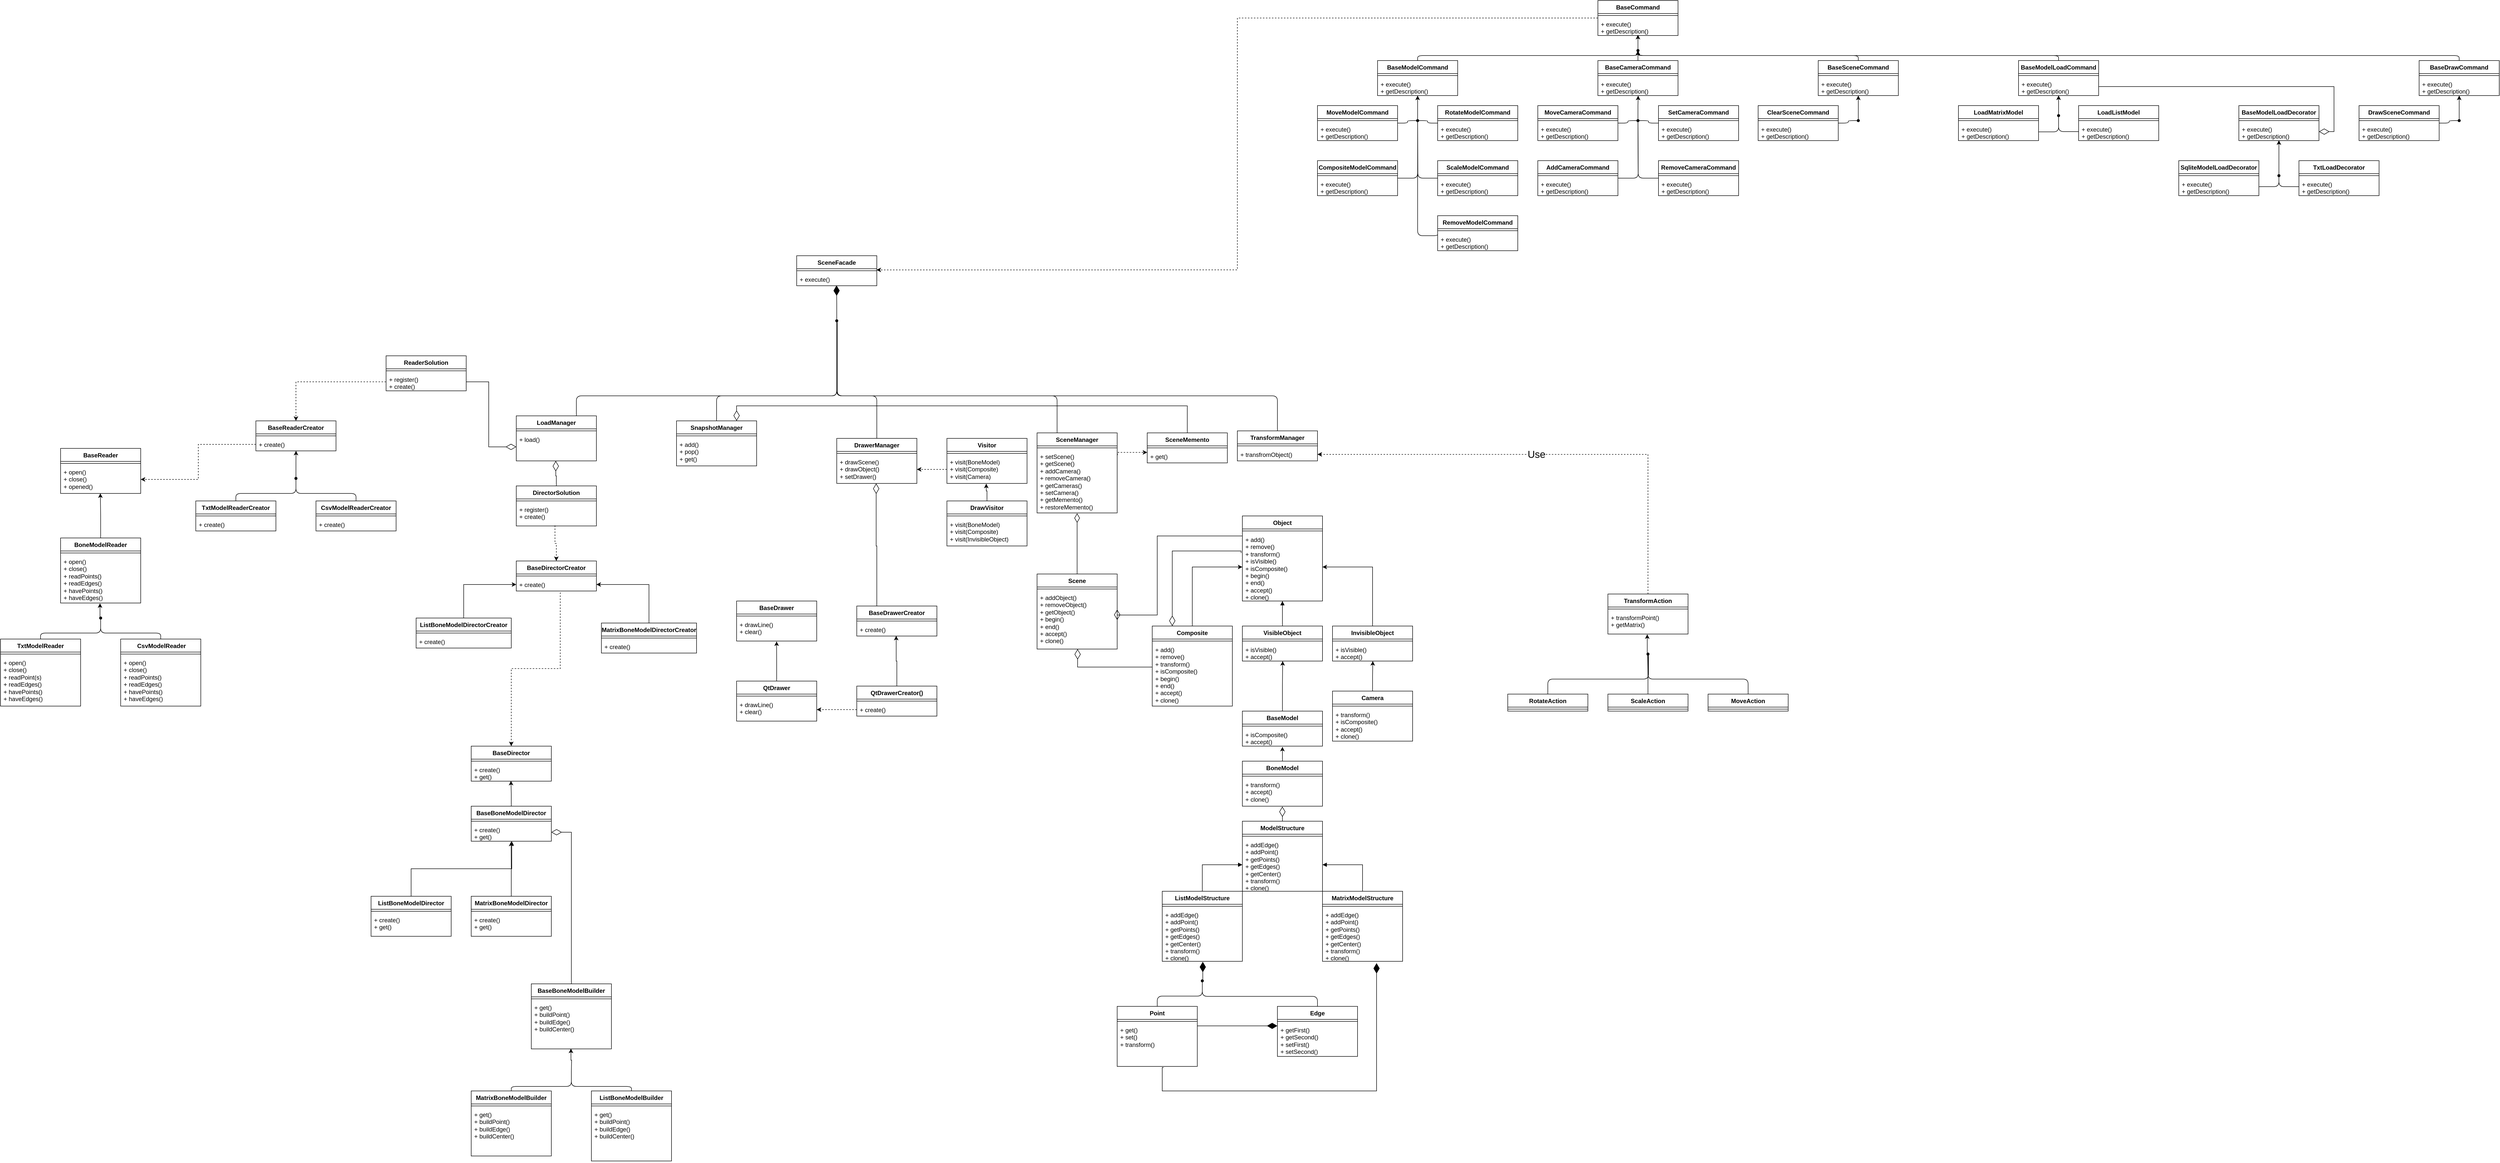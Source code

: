 <mxfile version="24.4.0" type="device">
  <diagram id="C5RBs43oDa-KdzZeNtuy" name="Page-1">
    <mxGraphModel dx="8841" dy="5562" grid="1" gridSize="10" guides="1" tooltips="1" connect="1" arrows="1" fold="1" page="1" pageScale="1" pageWidth="827" pageHeight="1169" math="0" shadow="0">
      <root>
        <mxCell id="WIyWlLk6GJQsqaUBKTNV-0" />
        <mxCell id="WIyWlLk6GJQsqaUBKTNV-1" parent="WIyWlLk6GJQsqaUBKTNV-0" />
        <mxCell id="0ZzS8VXA7iMyPabbZtAn-40" style="edgeStyle=orthogonalEdgeStyle;rounded=0;orthogonalLoop=1;jettySize=auto;html=1;exitX=-0.016;exitY=0.294;exitDx=0;exitDy=0;entryX=0.25;entryY=0;entryDx=0;entryDy=0;exitPerimeter=0;endArrow=diamondThin;endFill=0;strokeWidth=1;startArrow=none;startFill=0;startSize=30;endSize=18;" parent="WIyWlLk6GJQsqaUBKTNV-1" source="0ZzS8VXA7iMyPabbZtAn-7" target="0ZzS8VXA7iMyPabbZtAn-16" edge="1">
          <mxGeometry relative="1" as="geometry">
            <Array as="points">
              <mxPoint x="327" y="300" />
              <mxPoint x="190" y="300" />
            </Array>
          </mxGeometry>
        </mxCell>
        <mxCell id="0ZzS8VXA7iMyPabbZtAn-4" value="Object" style="swimlane;fontStyle=1;align=center;verticalAlign=top;childLayout=stackLayout;horizontal=1;startSize=26;horizontalStack=0;resizeParent=1;resizeParentMax=0;resizeLast=0;collapsible=1;marginBottom=0;whiteSpace=wrap;html=1;" parent="WIyWlLk6GJQsqaUBKTNV-1" vertex="1">
          <mxGeometry x="330" y="230" width="160" height="170" as="geometry">
            <mxRectangle x="330" y="230" width="80" height="30" as="alternateBounds" />
          </mxGeometry>
        </mxCell>
        <mxCell id="0ZzS8VXA7iMyPabbZtAn-6" value="" style="line;strokeWidth=1;fillColor=none;align=left;verticalAlign=middle;spacingTop=-1;spacingLeft=3;spacingRight=3;rotatable=0;labelPosition=right;points=[];portConstraint=eastwest;strokeColor=inherit;" parent="0ZzS8VXA7iMyPabbZtAn-4" vertex="1">
          <mxGeometry y="26" width="160" height="8" as="geometry" />
        </mxCell>
        <mxCell id="0ZzS8VXA7iMyPabbZtAn-7" value="+ add()&lt;div&gt;+ remove()&lt;/div&gt;&lt;div&gt;+ transform()&lt;/div&gt;&lt;div&gt;+ isVisible()&lt;/div&gt;&lt;div&gt;+ isComposite()&lt;/div&gt;&lt;div&gt;+ begin()&lt;/div&gt;&lt;div&gt;+ end()&lt;/div&gt;&lt;div&gt;+ accept()&lt;/div&gt;&lt;div&gt;+ clone()&lt;/div&gt;" style="text;strokeColor=none;fillColor=none;align=left;verticalAlign=top;spacingLeft=4;spacingRight=4;overflow=hidden;rotatable=0;points=[[0,0.5],[1,0.5]];portConstraint=eastwest;whiteSpace=wrap;html=1;" parent="0ZzS8VXA7iMyPabbZtAn-4" vertex="1">
          <mxGeometry y="34" width="160" height="136" as="geometry" />
        </mxCell>
        <mxCell id="0ZzS8VXA7iMyPabbZtAn-23" value="" style="edgeStyle=orthogonalEdgeStyle;rounded=0;orthogonalLoop=1;jettySize=auto;html=1;endArrow=block;endFill=1;" parent="WIyWlLk6GJQsqaUBKTNV-1" source="0ZzS8VXA7iMyPabbZtAn-12" target="0ZzS8VXA7iMyPabbZtAn-7" edge="1">
          <mxGeometry relative="1" as="geometry">
            <Array as="points">
              <mxPoint x="410" y="410" />
              <mxPoint x="410" y="410" />
            </Array>
          </mxGeometry>
        </mxCell>
        <mxCell id="0ZzS8VXA7iMyPabbZtAn-12" value="VisibleObject&lt;div&gt;&lt;br&gt;&lt;/div&gt;" style="swimlane;fontStyle=1;align=center;verticalAlign=top;childLayout=stackLayout;horizontal=1;startSize=26;horizontalStack=0;resizeParent=1;resizeParentMax=0;resizeLast=0;collapsible=1;marginBottom=0;whiteSpace=wrap;html=1;" parent="WIyWlLk6GJQsqaUBKTNV-1" vertex="1">
          <mxGeometry x="330" y="450" width="160" height="70" as="geometry" />
        </mxCell>
        <mxCell id="0ZzS8VXA7iMyPabbZtAn-14" value="" style="line;strokeWidth=1;fillColor=none;align=left;verticalAlign=middle;spacingTop=-1;spacingLeft=3;spacingRight=3;rotatable=0;labelPosition=right;points=[];portConstraint=eastwest;strokeColor=inherit;" parent="0ZzS8VXA7iMyPabbZtAn-12" vertex="1">
          <mxGeometry y="26" width="160" height="8" as="geometry" />
        </mxCell>
        <mxCell id="0ZzS8VXA7iMyPabbZtAn-15" value="+ isVisible()&lt;div&gt;+ accept()&lt;br&gt;&lt;/div&gt;" style="text;strokeColor=none;fillColor=none;align=left;verticalAlign=top;spacingLeft=4;spacingRight=4;overflow=hidden;rotatable=0;points=[[0,0.5],[1,0.5]];portConstraint=eastwest;whiteSpace=wrap;html=1;" parent="0ZzS8VXA7iMyPabbZtAn-12" vertex="1">
          <mxGeometry y="34" width="160" height="36" as="geometry" />
        </mxCell>
        <mxCell id="0ZzS8VXA7iMyPabbZtAn-25" style="edgeStyle=orthogonalEdgeStyle;rounded=0;orthogonalLoop=1;jettySize=auto;html=1;entryX=0;entryY=0.5;entryDx=0;entryDy=0;" parent="WIyWlLk6GJQsqaUBKTNV-1" source="0ZzS8VXA7iMyPabbZtAn-16" target="0ZzS8VXA7iMyPabbZtAn-7" edge="1">
          <mxGeometry relative="1" as="geometry" />
        </mxCell>
        <mxCell id="0ZzS8VXA7iMyPabbZtAn-16" value="Composite&lt;div&gt;&lt;br&gt;&lt;/div&gt;" style="swimlane;fontStyle=1;align=center;verticalAlign=top;childLayout=stackLayout;horizontal=1;startSize=26;horizontalStack=0;resizeParent=1;resizeParentMax=0;resizeLast=0;collapsible=1;marginBottom=0;whiteSpace=wrap;html=1;" parent="WIyWlLk6GJQsqaUBKTNV-1" vertex="1">
          <mxGeometry x="150" y="450" width="160" height="160" as="geometry" />
        </mxCell>
        <mxCell id="0ZzS8VXA7iMyPabbZtAn-18" value="" style="line;strokeWidth=1;fillColor=none;align=left;verticalAlign=middle;spacingTop=-1;spacingLeft=3;spacingRight=3;rotatable=0;labelPosition=right;points=[];portConstraint=eastwest;strokeColor=inherit;" parent="0ZzS8VXA7iMyPabbZtAn-16" vertex="1">
          <mxGeometry y="26" width="160" height="8" as="geometry" />
        </mxCell>
        <mxCell id="0ZzS8VXA7iMyPabbZtAn-19" value="+ add()&lt;div&gt;+ remove(&lt;span style=&quot;background-color: initial;&quot;&gt;)&lt;/span&gt;&lt;/div&gt;&lt;div&gt;&lt;span style=&quot;background-color: initial;&quot;&gt;+ transform()&lt;/span&gt;&lt;/div&gt;&lt;div&gt;+ isComposite()&lt;/div&gt;&lt;div&gt;+ begin()&lt;/div&gt;&lt;div&gt;+ end()&lt;/div&gt;&lt;div&gt;+ accept()&lt;br&gt;&lt;/div&gt;&lt;div&gt;+ clone()&lt;/div&gt;" style="text;strokeColor=none;fillColor=none;align=left;verticalAlign=top;spacingLeft=4;spacingRight=4;overflow=hidden;rotatable=0;points=[[0,0.5],[1,0.5]];portConstraint=eastwest;whiteSpace=wrap;html=1;" parent="0ZzS8VXA7iMyPabbZtAn-16" vertex="1">
          <mxGeometry y="34" width="160" height="126" as="geometry" />
        </mxCell>
        <mxCell id="0ZzS8VXA7iMyPabbZtAn-24" style="edgeStyle=orthogonalEdgeStyle;rounded=0;orthogonalLoop=1;jettySize=auto;html=1;entryX=1;entryY=0.5;entryDx=0;entryDy=0;" parent="WIyWlLk6GJQsqaUBKTNV-1" source="0ZzS8VXA7iMyPabbZtAn-20" target="0ZzS8VXA7iMyPabbZtAn-7" edge="1">
          <mxGeometry relative="1" as="geometry" />
        </mxCell>
        <mxCell id="0ZzS8VXA7iMyPabbZtAn-20" value="InvisibleObject&lt;div&gt;&lt;br&gt;&lt;/div&gt;" style="swimlane;fontStyle=1;align=center;verticalAlign=top;childLayout=stackLayout;horizontal=1;startSize=26;horizontalStack=0;resizeParent=1;resizeParentMax=0;resizeLast=0;collapsible=1;marginBottom=0;whiteSpace=wrap;html=1;" parent="WIyWlLk6GJQsqaUBKTNV-1" vertex="1">
          <mxGeometry x="510" y="450" width="160" height="70" as="geometry" />
        </mxCell>
        <mxCell id="0ZzS8VXA7iMyPabbZtAn-21" value="" style="line;strokeWidth=1;fillColor=none;align=left;verticalAlign=middle;spacingTop=-1;spacingLeft=3;spacingRight=3;rotatable=0;labelPosition=right;points=[];portConstraint=eastwest;strokeColor=inherit;" parent="0ZzS8VXA7iMyPabbZtAn-20" vertex="1">
          <mxGeometry y="26" width="160" height="8" as="geometry" />
        </mxCell>
        <mxCell id="0ZzS8VXA7iMyPabbZtAn-22" value="+ isVisible()&lt;div&gt;+ accept()&lt;br&gt;&lt;/div&gt;" style="text;strokeColor=none;fillColor=none;align=left;verticalAlign=top;spacingLeft=4;spacingRight=4;overflow=hidden;rotatable=0;points=[[0,0.5],[1,0.5]];portConstraint=eastwest;whiteSpace=wrap;html=1;" parent="0ZzS8VXA7iMyPabbZtAn-20" vertex="1">
          <mxGeometry y="34" width="160" height="36" as="geometry" />
        </mxCell>
        <mxCell id="0ZzS8VXA7iMyPabbZtAn-26" value="BoneModel" style="swimlane;fontStyle=1;align=center;verticalAlign=top;childLayout=stackLayout;horizontal=1;startSize=26;horizontalStack=0;resizeParent=1;resizeParentMax=0;resizeLast=0;collapsible=1;marginBottom=0;whiteSpace=wrap;html=1;" parent="WIyWlLk6GJQsqaUBKTNV-1" vertex="1">
          <mxGeometry x="330" y="720" width="160" height="90" as="geometry" />
        </mxCell>
        <mxCell id="0ZzS8VXA7iMyPabbZtAn-28" value="" style="line;strokeWidth=1;fillColor=none;align=left;verticalAlign=middle;spacingTop=-1;spacingLeft=3;spacingRight=3;rotatable=0;labelPosition=right;points=[];portConstraint=eastwest;strokeColor=inherit;" parent="0ZzS8VXA7iMyPabbZtAn-26" vertex="1">
          <mxGeometry y="26" width="160" height="8" as="geometry" />
        </mxCell>
        <mxCell id="0ZzS8VXA7iMyPabbZtAn-29" value="+ transform()&lt;div&gt;+ accept()&lt;br&gt;&lt;/div&gt;&lt;div&gt;+ clone()&lt;/div&gt;" style="text;strokeColor=none;fillColor=none;align=left;verticalAlign=top;spacingLeft=4;spacingRight=4;overflow=hidden;rotatable=0;points=[[0,0.5],[1,0.5]];portConstraint=eastwest;whiteSpace=wrap;html=1;" parent="0ZzS8VXA7iMyPabbZtAn-26" vertex="1">
          <mxGeometry y="34" width="160" height="56" as="geometry" />
        </mxCell>
        <mxCell id="0ZzS8VXA7iMyPabbZtAn-30" value="Camera" style="swimlane;fontStyle=1;align=center;verticalAlign=top;childLayout=stackLayout;horizontal=1;startSize=26;horizontalStack=0;resizeParent=1;resizeParentMax=0;resizeLast=0;collapsible=1;marginBottom=0;whiteSpace=wrap;html=1;" parent="WIyWlLk6GJQsqaUBKTNV-1" vertex="1">
          <mxGeometry x="510" y="580" width="160" height="100" as="geometry" />
        </mxCell>
        <mxCell id="0ZzS8VXA7iMyPabbZtAn-32" value="" style="line;strokeWidth=1;fillColor=none;align=left;verticalAlign=middle;spacingTop=-1;spacingLeft=3;spacingRight=3;rotatable=0;labelPosition=right;points=[];portConstraint=eastwest;strokeColor=inherit;" parent="0ZzS8VXA7iMyPabbZtAn-30" vertex="1">
          <mxGeometry y="26" width="160" height="8" as="geometry" />
        </mxCell>
        <mxCell id="0ZzS8VXA7iMyPabbZtAn-33" value="+ transform()&lt;div&gt;+ isComposite()&lt;/div&gt;&lt;div&gt;+ accept()&lt;/div&gt;&lt;div&gt;+ clone()&lt;/div&gt;" style="text;strokeColor=none;fillColor=none;align=left;verticalAlign=top;spacingLeft=4;spacingRight=4;overflow=hidden;rotatable=0;points=[[0,0.5],[1,0.5]];portConstraint=eastwest;whiteSpace=wrap;html=1;" parent="0ZzS8VXA7iMyPabbZtAn-30" vertex="1">
          <mxGeometry y="34" width="160" height="66" as="geometry" />
        </mxCell>
        <mxCell id="0ZzS8VXA7iMyPabbZtAn-36" style="edgeStyle=orthogonalEdgeStyle;rounded=0;orthogonalLoop=1;jettySize=auto;html=1;entryX=0.503;entryY=1;entryDx=0;entryDy=0;entryPerimeter=0;" parent="WIyWlLk6GJQsqaUBKTNV-1" source="0ZzS8VXA7iMyPabbZtAn-30" target="0ZzS8VXA7iMyPabbZtAn-22" edge="1">
          <mxGeometry relative="1" as="geometry" />
        </mxCell>
        <mxCell id="0ZzS8VXA7iMyPabbZtAn-48" value="BaseModel&lt;div&gt;&lt;br&gt;&lt;/div&gt;" style="swimlane;fontStyle=1;align=center;verticalAlign=top;childLayout=stackLayout;horizontal=1;startSize=26;horizontalStack=0;resizeParent=1;resizeParentMax=0;resizeLast=0;collapsible=1;marginBottom=0;whiteSpace=wrap;html=1;" parent="WIyWlLk6GJQsqaUBKTNV-1" vertex="1">
          <mxGeometry x="330" y="620" width="160" height="70" as="geometry" />
        </mxCell>
        <mxCell id="0ZzS8VXA7iMyPabbZtAn-50" value="" style="line;strokeWidth=1;fillColor=none;align=left;verticalAlign=middle;spacingTop=-1;spacingLeft=3;spacingRight=3;rotatable=0;labelPosition=right;points=[];portConstraint=eastwest;strokeColor=inherit;" parent="0ZzS8VXA7iMyPabbZtAn-48" vertex="1">
          <mxGeometry y="26" width="160" height="8" as="geometry" />
        </mxCell>
        <mxCell id="0ZzS8VXA7iMyPabbZtAn-51" value="+ isComposite()&lt;div&gt;+ accept()&lt;br&gt;&lt;/div&gt;" style="text;strokeColor=none;fillColor=none;align=left;verticalAlign=top;spacingLeft=4;spacingRight=4;overflow=hidden;rotatable=0;points=[[0,0.5],[1,0.5]];portConstraint=eastwest;whiteSpace=wrap;html=1;" parent="0ZzS8VXA7iMyPabbZtAn-48" vertex="1">
          <mxGeometry y="34" width="160" height="36" as="geometry" />
        </mxCell>
        <mxCell id="0ZzS8VXA7iMyPabbZtAn-52" style="edgeStyle=orthogonalEdgeStyle;rounded=0;orthogonalLoop=1;jettySize=auto;html=1;exitX=0.5;exitY=0;exitDx=0;exitDy=0;entryX=0.503;entryY=1;entryDx=0;entryDy=0;entryPerimeter=0;" parent="WIyWlLk6GJQsqaUBKTNV-1" source="0ZzS8VXA7iMyPabbZtAn-48" target="0ZzS8VXA7iMyPabbZtAn-15" edge="1">
          <mxGeometry relative="1" as="geometry" />
        </mxCell>
        <mxCell id="0ZzS8VXA7iMyPabbZtAn-53" style="edgeStyle=orthogonalEdgeStyle;rounded=0;orthogonalLoop=1;jettySize=auto;html=1;exitX=0.5;exitY=0;exitDx=0;exitDy=0;entryX=0.5;entryY=1.038;entryDx=0;entryDy=0;entryPerimeter=0;" parent="WIyWlLk6GJQsqaUBKTNV-1" source="0ZzS8VXA7iMyPabbZtAn-26" target="0ZzS8VXA7iMyPabbZtAn-51" edge="1">
          <mxGeometry relative="1" as="geometry">
            <Array as="points">
              <mxPoint x="410" y="710" />
              <mxPoint x="410" y="710" />
            </Array>
          </mxGeometry>
        </mxCell>
        <mxCell id="0ZzS8VXA7iMyPabbZtAn-56" value="ModelStructure&lt;div&gt;&lt;br&gt;&lt;/div&gt;" style="swimlane;fontStyle=1;align=center;verticalAlign=top;childLayout=stackLayout;horizontal=1;startSize=26;horizontalStack=0;resizeParent=1;resizeParentMax=0;resizeLast=0;collapsible=1;marginBottom=0;whiteSpace=wrap;html=1;" parent="WIyWlLk6GJQsqaUBKTNV-1" vertex="1">
          <mxGeometry x="330" y="840" width="160" height="140" as="geometry" />
        </mxCell>
        <mxCell id="0ZzS8VXA7iMyPabbZtAn-58" value="" style="line;strokeWidth=1;fillColor=none;align=left;verticalAlign=middle;spacingTop=-1;spacingLeft=3;spacingRight=3;rotatable=0;labelPosition=right;points=[];portConstraint=eastwest;strokeColor=inherit;" parent="0ZzS8VXA7iMyPabbZtAn-56" vertex="1">
          <mxGeometry y="26" width="160" height="8" as="geometry" />
        </mxCell>
        <mxCell id="0ZzS8VXA7iMyPabbZtAn-59" value="+ addEdge()&lt;div&gt;+ addPoint()&lt;/div&gt;&lt;div&gt;+ getPoints()&lt;/div&gt;&lt;div&gt;+ getEdges()&lt;/div&gt;&lt;div&gt;+ getCenter()&lt;/div&gt;&lt;div&gt;+ transform()&lt;/div&gt;&lt;div&gt;+ clone()&lt;/div&gt;" style="text;strokeColor=none;fillColor=none;align=left;verticalAlign=top;spacingLeft=4;spacingRight=4;overflow=hidden;rotatable=0;points=[[0,0.5],[1,0.5]];portConstraint=eastwest;whiteSpace=wrap;html=1;" parent="0ZzS8VXA7iMyPabbZtAn-56" vertex="1">
          <mxGeometry y="34" width="160" height="106" as="geometry" />
        </mxCell>
        <mxCell id="0ZzS8VXA7iMyPabbZtAn-72" style="edgeStyle=orthogonalEdgeStyle;rounded=0;orthogonalLoop=1;jettySize=auto;html=1;exitX=0.5;exitY=0;exitDx=0;exitDy=0;entryX=0;entryY=0.5;entryDx=0;entryDy=0;endArrow=block;endFill=1;endSize=6;" parent="WIyWlLk6GJQsqaUBKTNV-1" source="0ZzS8VXA7iMyPabbZtAn-60" target="0ZzS8VXA7iMyPabbZtAn-59" edge="1">
          <mxGeometry relative="1" as="geometry" />
        </mxCell>
        <mxCell id="0ZzS8VXA7iMyPabbZtAn-60" value="ListModelStructure" style="swimlane;fontStyle=1;align=center;verticalAlign=top;childLayout=stackLayout;horizontal=1;startSize=26;horizontalStack=0;resizeParent=1;resizeParentMax=0;resizeLast=0;collapsible=1;marginBottom=0;whiteSpace=wrap;html=1;" parent="WIyWlLk6GJQsqaUBKTNV-1" vertex="1">
          <mxGeometry x="170" y="980" width="160" height="140" as="geometry" />
        </mxCell>
        <mxCell id="0ZzS8VXA7iMyPabbZtAn-62" value="" style="line;strokeWidth=1;fillColor=none;align=left;verticalAlign=middle;spacingTop=-1;spacingLeft=3;spacingRight=3;rotatable=0;labelPosition=right;points=[];portConstraint=eastwest;strokeColor=inherit;" parent="0ZzS8VXA7iMyPabbZtAn-60" vertex="1">
          <mxGeometry y="26" width="160" height="8" as="geometry" />
        </mxCell>
        <mxCell id="0ZzS8VXA7iMyPabbZtAn-63" value="+ addEdge()&lt;div&gt;+ addPoint()&lt;/div&gt;&lt;div&gt;+ getPoints()&lt;/div&gt;&lt;div&gt;+ getEdges()&lt;/div&gt;&lt;div&gt;+ getCenter()&lt;/div&gt;&lt;div&gt;+ transform()&lt;/div&gt;&lt;div&gt;+ clone()&lt;/div&gt;" style="text;strokeColor=none;fillColor=none;align=left;verticalAlign=top;spacingLeft=4;spacingRight=4;overflow=hidden;rotatable=0;points=[[0,0.5],[1,0.5]];portConstraint=eastwest;whiteSpace=wrap;html=1;" parent="0ZzS8VXA7iMyPabbZtAn-60" vertex="1">
          <mxGeometry y="34" width="160" height="106" as="geometry" />
        </mxCell>
        <mxCell id="0ZzS8VXA7iMyPabbZtAn-71" style="edgeStyle=orthogonalEdgeStyle;rounded=0;orthogonalLoop=1;jettySize=auto;html=1;exitX=0.5;exitY=0;exitDx=0;exitDy=0;entryX=1;entryY=0.5;entryDx=0;entryDy=0;endSize=6;endArrow=block;endFill=1;" parent="WIyWlLk6GJQsqaUBKTNV-1" source="0ZzS8VXA7iMyPabbZtAn-64" target="0ZzS8VXA7iMyPabbZtAn-59" edge="1">
          <mxGeometry relative="1" as="geometry" />
        </mxCell>
        <mxCell id="0ZzS8VXA7iMyPabbZtAn-64" value="MatrixModelStructure" style="swimlane;fontStyle=1;align=center;verticalAlign=top;childLayout=stackLayout;horizontal=1;startSize=26;horizontalStack=0;resizeParent=1;resizeParentMax=0;resizeLast=0;collapsible=1;marginBottom=0;whiteSpace=wrap;html=1;" parent="WIyWlLk6GJQsqaUBKTNV-1" vertex="1">
          <mxGeometry x="490" y="980" width="160" height="140" as="geometry" />
        </mxCell>
        <mxCell id="0ZzS8VXA7iMyPabbZtAn-66" value="" style="line;strokeWidth=1;fillColor=none;align=left;verticalAlign=middle;spacingTop=-1;spacingLeft=3;spacingRight=3;rotatable=0;labelPosition=right;points=[];portConstraint=eastwest;strokeColor=inherit;" parent="0ZzS8VXA7iMyPabbZtAn-64" vertex="1">
          <mxGeometry y="26" width="160" height="8" as="geometry" />
        </mxCell>
        <mxCell id="0ZzS8VXA7iMyPabbZtAn-67" value="+ addEdge()&lt;div&gt;+ addPoint()&lt;/div&gt;&lt;div&gt;+ getPoints()&lt;/div&gt;&lt;div&gt;+ getEdges()&lt;/div&gt;&lt;div&gt;+ getCenter()&lt;/div&gt;&lt;div&gt;+ transform()&lt;/div&gt;&lt;div&gt;+ clone()&lt;/div&gt;" style="text;strokeColor=none;fillColor=none;align=left;verticalAlign=top;spacingLeft=4;spacingRight=4;overflow=hidden;rotatable=0;points=[[0,0.5],[1,0.5]];portConstraint=eastwest;whiteSpace=wrap;html=1;" parent="0ZzS8VXA7iMyPabbZtAn-64" vertex="1">
          <mxGeometry y="34" width="160" height="106" as="geometry" />
        </mxCell>
        <mxCell id="msSt4nV4h8XotmUGHWJ2-1" style="edgeStyle=orthogonalEdgeStyle;rounded=0;orthogonalLoop=1;jettySize=auto;html=1;exitX=0.5;exitY=0;exitDx=0;exitDy=0;entryX=0.499;entryY=1.011;entryDx=0;entryDy=0;entryPerimeter=0;endArrow=diamondThin;endFill=0;endSize=18;" parent="WIyWlLk6GJQsqaUBKTNV-1" source="0ZzS8VXA7iMyPabbZtAn-56" target="0ZzS8VXA7iMyPabbZtAn-29" edge="1">
          <mxGeometry relative="1" as="geometry" />
        </mxCell>
        <mxCell id="msSt4nV4h8XotmUGHWJ2-25" style="edgeStyle=orthogonalEdgeStyle;rounded=1;orthogonalLoop=1;jettySize=auto;html=1;entryX=0.665;entryY=0.741;entryDx=0;entryDy=0;entryPerimeter=0;curved=0;endArrow=none;endFill=0;" parent="WIyWlLk6GJQsqaUBKTNV-1" source="msSt4nV4h8XotmUGHWJ2-2" target="msSt4nV4h8XotmUGHWJ2-17" edge="1">
          <mxGeometry relative="1" as="geometry">
            <mxPoint x="430" y="1180" as="targetPoint" />
            <Array as="points">
              <mxPoint x="480" y="1190" />
              <mxPoint x="250" y="1190" />
            </Array>
          </mxGeometry>
        </mxCell>
        <mxCell id="msSt4nV4h8XotmUGHWJ2-2" value="Edge&lt;div&gt;&lt;br&gt;&lt;/div&gt;" style="swimlane;fontStyle=1;align=center;verticalAlign=top;childLayout=stackLayout;horizontal=1;startSize=26;horizontalStack=0;resizeParent=1;resizeParentMax=0;resizeLast=0;collapsible=1;marginBottom=0;whiteSpace=wrap;html=1;" parent="WIyWlLk6GJQsqaUBKTNV-1" vertex="1">
          <mxGeometry x="400" y="1210" width="160" height="100" as="geometry" />
        </mxCell>
        <mxCell id="msSt4nV4h8XotmUGHWJ2-4" value="" style="line;strokeWidth=1;fillColor=none;align=left;verticalAlign=middle;spacingTop=-1;spacingLeft=3;spacingRight=3;rotatable=0;labelPosition=right;points=[];portConstraint=eastwest;strokeColor=inherit;" parent="msSt4nV4h8XotmUGHWJ2-2" vertex="1">
          <mxGeometry y="26" width="160" height="8" as="geometry" />
        </mxCell>
        <mxCell id="msSt4nV4h8XotmUGHWJ2-5" value="+ getFirst()&lt;div&gt;+ getSecond()&lt;/div&gt;&lt;div&gt;+ setFirst()&lt;/div&gt;&lt;div&gt;+ setSecond()&lt;/div&gt;" style="text;strokeColor=none;fillColor=none;align=left;verticalAlign=top;spacingLeft=4;spacingRight=4;overflow=hidden;rotatable=0;points=[[0,0.5],[1,0.5]];portConstraint=eastwest;whiteSpace=wrap;html=1;" parent="msSt4nV4h8XotmUGHWJ2-2" vertex="1">
          <mxGeometry y="34" width="160" height="66" as="geometry" />
        </mxCell>
        <mxCell id="msSt4nV4h8XotmUGHWJ2-6" value="Point&lt;div&gt;&lt;br&gt;&lt;/div&gt;" style="swimlane;fontStyle=1;align=center;verticalAlign=top;childLayout=stackLayout;horizontal=1;startSize=26;horizontalStack=0;resizeParent=1;resizeParentMax=0;resizeLast=0;collapsible=1;marginBottom=0;whiteSpace=wrap;html=1;" parent="WIyWlLk6GJQsqaUBKTNV-1" vertex="1">
          <mxGeometry x="80" y="1210" width="160" height="120" as="geometry" />
        </mxCell>
        <mxCell id="msSt4nV4h8XotmUGHWJ2-8" value="" style="line;strokeWidth=1;fillColor=none;align=left;verticalAlign=middle;spacingTop=-1;spacingLeft=3;spacingRight=3;rotatable=0;labelPosition=right;points=[];portConstraint=eastwest;strokeColor=inherit;" parent="msSt4nV4h8XotmUGHWJ2-6" vertex="1">
          <mxGeometry y="26" width="160" height="8" as="geometry" />
        </mxCell>
        <mxCell id="msSt4nV4h8XotmUGHWJ2-9" value="+ get()&lt;div&gt;+ set()&lt;/div&gt;&lt;div&gt;+ transform()&lt;/div&gt;" style="text;strokeColor=none;fillColor=none;align=left;verticalAlign=top;spacingLeft=4;spacingRight=4;overflow=hidden;rotatable=0;points=[[0,0.5],[1,0.5]];portConstraint=eastwest;whiteSpace=wrap;html=1;" parent="msSt4nV4h8XotmUGHWJ2-6" vertex="1">
          <mxGeometry y="34" width="160" height="86" as="geometry" />
        </mxCell>
        <mxCell id="msSt4nV4h8XotmUGHWJ2-11" style="edgeStyle=orthogonalEdgeStyle;rounded=0;orthogonalLoop=1;jettySize=auto;html=1;exitX=1;exitY=0.5;exitDx=0;exitDy=0;entryX=0;entryY=0.5;entryDx=0;entryDy=0;startSize=18;endSize=18;endArrow=diamondThin;endFill=1;" parent="WIyWlLk6GJQsqaUBKTNV-1" edge="1">
          <mxGeometry relative="1" as="geometry">
            <mxPoint x="240.0" y="1249" as="sourcePoint" />
            <mxPoint x="400" y="1249" as="targetPoint" />
          </mxGeometry>
        </mxCell>
        <mxCell id="msSt4nV4h8XotmUGHWJ2-17" value="" style="shape=waypoint;sketch=0;fillStyle=solid;size=6;pointerEvents=1;points=[];fillColor=none;resizable=0;rotatable=0;perimeter=centerPerimeter;snapToPoint=1;" parent="WIyWlLk6GJQsqaUBKTNV-1" vertex="1">
          <mxGeometry x="240" y="1149" width="20" height="20" as="geometry" />
        </mxCell>
        <mxCell id="msSt4nV4h8XotmUGHWJ2-22" style="edgeStyle=orthogonalEdgeStyle;rounded=0;orthogonalLoop=1;jettySize=auto;html=1;exitX=0.579;exitY=1.024;exitDx=0;exitDy=0;exitPerimeter=0;endArrow=diamondThin;endFill=1;endSize=18;entryX=0.675;entryY=1.034;entryDx=0;entryDy=0;entryPerimeter=0;" parent="WIyWlLk6GJQsqaUBKTNV-1" source="msSt4nV4h8XotmUGHWJ2-9" target="0ZzS8VXA7iMyPabbZtAn-67" edge="1">
          <mxGeometry relative="1" as="geometry">
            <mxPoint x="598" y="1180" as="targetPoint" />
            <mxPoint x="170.0" y="1402.204" as="sourcePoint" />
            <Array as="points">
              <mxPoint x="170" y="1332" />
              <mxPoint x="170" y="1379" />
              <mxPoint x="598" y="1379" />
            </Array>
          </mxGeometry>
        </mxCell>
        <mxCell id="msSt4nV4h8XotmUGHWJ2-24" style="edgeStyle=orthogonalEdgeStyle;rounded=1;orthogonalLoop=1;jettySize=auto;html=1;entryX=0.106;entryY=0.712;entryDx=0;entryDy=0;entryPerimeter=0;curved=0;endArrow=none;endFill=0;" parent="WIyWlLk6GJQsqaUBKTNV-1" source="msSt4nV4h8XotmUGHWJ2-6" target="msSt4nV4h8XotmUGHWJ2-17" edge="1">
          <mxGeometry relative="1" as="geometry" />
        </mxCell>
        <mxCell id="msSt4nV4h8XotmUGHWJ2-26" style="edgeStyle=orthogonalEdgeStyle;rounded=0;orthogonalLoop=1;jettySize=auto;html=1;entryX=0.506;entryY=1.008;entryDx=0;entryDy=0;entryPerimeter=0;endArrow=diamondThin;endFill=1;endSize=18;" parent="WIyWlLk6GJQsqaUBKTNV-1" source="msSt4nV4h8XotmUGHWJ2-17" target="0ZzS8VXA7iMyPabbZtAn-63" edge="1">
          <mxGeometry relative="1" as="geometry" />
        </mxCell>
        <mxCell id="2jpewVYhPisrA6c5Opwv-6" style="edgeStyle=orthogonalEdgeStyle;rounded=0;orthogonalLoop=1;jettySize=auto;html=1;entryX=1;entryY=0.5;entryDx=0;entryDy=0;endArrow=diamondThin;endFill=0;endSize=18;" parent="WIyWlLk6GJQsqaUBKTNV-1" source="msSt4nV4h8XotmUGHWJ2-31" target="2jpewVYhPisrA6c5Opwv-3" edge="1">
          <mxGeometry relative="1" as="geometry" />
        </mxCell>
        <mxCell id="msSt4nV4h8XotmUGHWJ2-31" value="BaseBoneModelBuilder" style="swimlane;fontStyle=1;align=center;verticalAlign=top;childLayout=stackLayout;horizontal=1;startSize=26;horizontalStack=0;resizeParent=1;resizeParentMax=0;resizeLast=0;collapsible=1;marginBottom=0;whiteSpace=wrap;html=1;" parent="WIyWlLk6GJQsqaUBKTNV-1" vertex="1">
          <mxGeometry x="-1090" y="1165" width="160" height="130" as="geometry" />
        </mxCell>
        <mxCell id="msSt4nV4h8XotmUGHWJ2-33" value="" style="line;strokeWidth=1;fillColor=none;align=left;verticalAlign=middle;spacingTop=-1;spacingLeft=3;spacingRight=3;rotatable=0;labelPosition=right;points=[];portConstraint=eastwest;strokeColor=inherit;" parent="msSt4nV4h8XotmUGHWJ2-31" vertex="1">
          <mxGeometry y="26" width="160" height="8" as="geometry" />
        </mxCell>
        <mxCell id="msSt4nV4h8XotmUGHWJ2-34" value="&lt;div&gt;&lt;div&gt;&lt;span style=&quot;background-color: initial;&quot;&gt;+ get()&lt;/span&gt;&lt;br&gt;&lt;/div&gt;&lt;/div&gt;+ buildPoint()&lt;div&gt;+ buildEdge()&lt;/div&gt;&lt;div&gt;+ buildCenter()&lt;br&gt;&lt;/div&gt;" style="text;strokeColor=none;fillColor=none;align=left;verticalAlign=top;spacingLeft=4;spacingRight=4;overflow=hidden;rotatable=0;points=[[0,0.5],[1,0.5]];portConstraint=eastwest;whiteSpace=wrap;html=1;" parent="msSt4nV4h8XotmUGHWJ2-31" vertex="1">
          <mxGeometry y="34" width="160" height="96" as="geometry" />
        </mxCell>
        <mxCell id="msSt4nV4h8XotmUGHWJ2-48" style="edgeStyle=orthogonalEdgeStyle;rounded=1;orthogonalLoop=1;jettySize=auto;html=1;exitX=0.5;exitY=0;exitDx=0;exitDy=0;curved=0;endArrow=none;endFill=0;" parent="WIyWlLk6GJQsqaUBKTNV-1" source="msSt4nV4h8XotmUGHWJ2-36" edge="1">
          <mxGeometry relative="1" as="geometry">
            <Array as="points">
              <mxPoint x="-1130" y="1370" />
              <mxPoint x="-1010" y="1370" />
            </Array>
            <mxPoint x="-1010" y="1340" as="targetPoint" />
          </mxGeometry>
        </mxCell>
        <mxCell id="msSt4nV4h8XotmUGHWJ2-36" value="MatrixBoneModelBuilder" style="swimlane;fontStyle=1;align=center;verticalAlign=top;childLayout=stackLayout;horizontal=1;startSize=26;horizontalStack=0;resizeParent=1;resizeParentMax=0;resizeLast=0;collapsible=1;marginBottom=0;whiteSpace=wrap;html=1;" parent="WIyWlLk6GJQsqaUBKTNV-1" vertex="1">
          <mxGeometry x="-1210" y="1379" width="160" height="130" as="geometry" />
        </mxCell>
        <mxCell id="msSt4nV4h8XotmUGHWJ2-38" value="" style="line;strokeWidth=1;fillColor=none;align=left;verticalAlign=middle;spacingTop=-1;spacingLeft=3;spacingRight=3;rotatable=0;labelPosition=right;points=[];portConstraint=eastwest;strokeColor=inherit;" parent="msSt4nV4h8XotmUGHWJ2-36" vertex="1">
          <mxGeometry y="26" width="160" height="8" as="geometry" />
        </mxCell>
        <mxCell id="msSt4nV4h8XotmUGHWJ2-39" value="&lt;div&gt;&lt;div&gt;&lt;span style=&quot;background-color: initial;&quot;&gt;+ get()&lt;/span&gt;&lt;br&gt;&lt;/div&gt;&lt;/div&gt;+ buildPoint()&lt;div&gt;+ buildEdge()&lt;/div&gt;&lt;div&gt;+ buildCenter()&lt;br&gt;&lt;/div&gt;" style="text;strokeColor=none;fillColor=none;align=left;verticalAlign=top;spacingLeft=4;spacingRight=4;overflow=hidden;rotatable=0;points=[[0,0.5],[1,0.5]];portConstraint=eastwest;whiteSpace=wrap;html=1;" parent="msSt4nV4h8XotmUGHWJ2-36" vertex="1">
          <mxGeometry y="34" width="160" height="96" as="geometry" />
        </mxCell>
        <mxCell id="msSt4nV4h8XotmUGHWJ2-40" value="ListBoneModelBuilder" style="swimlane;fontStyle=1;align=center;verticalAlign=top;childLayout=stackLayout;horizontal=1;startSize=26;horizontalStack=0;resizeParent=1;resizeParentMax=0;resizeLast=0;collapsible=1;marginBottom=0;whiteSpace=wrap;html=1;" parent="WIyWlLk6GJQsqaUBKTNV-1" vertex="1">
          <mxGeometry x="-970" y="1379" width="160" height="140" as="geometry" />
        </mxCell>
        <mxCell id="msSt4nV4h8XotmUGHWJ2-42" value="" style="line;strokeWidth=1;fillColor=none;align=left;verticalAlign=middle;spacingTop=-1;spacingLeft=3;spacingRight=3;rotatable=0;labelPosition=right;points=[];portConstraint=eastwest;strokeColor=inherit;" parent="msSt4nV4h8XotmUGHWJ2-40" vertex="1">
          <mxGeometry y="26" width="160" height="8" as="geometry" />
        </mxCell>
        <mxCell id="msSt4nV4h8XotmUGHWJ2-43" value="&lt;div&gt;&lt;span style=&quot;background-color: initial;&quot;&gt;+ get()&lt;/span&gt;&lt;br&gt;&lt;/div&gt;+ buildPoint()&lt;div&gt;+ buildEdge()&lt;/div&gt;&lt;div&gt;+ buildCenter()&lt;/div&gt;" style="text;strokeColor=none;fillColor=none;align=left;verticalAlign=top;spacingLeft=4;spacingRight=4;overflow=hidden;rotatable=0;points=[[0,0.5],[1,0.5]];portConstraint=eastwest;whiteSpace=wrap;html=1;" parent="msSt4nV4h8XotmUGHWJ2-40" vertex="1">
          <mxGeometry y="34" width="160" height="106" as="geometry" />
        </mxCell>
        <mxCell id="msSt4nV4h8XotmUGHWJ2-47" style="edgeStyle=orthogonalEdgeStyle;rounded=1;orthogonalLoop=1;jettySize=auto;html=1;exitX=0.5;exitY=0;exitDx=0;exitDy=0;entryX=0.756;entryY=0.338;entryDx=0;entryDy=0;entryPerimeter=0;curved=0;endArrow=none;endFill=0;" parent="WIyWlLk6GJQsqaUBKTNV-1" source="msSt4nV4h8XotmUGHWJ2-40" edge="1">
          <mxGeometry relative="1" as="geometry">
            <Array as="points">
              <mxPoint x="-890" y="1370" />
              <mxPoint x="-1010" y="1370" />
            </Array>
            <mxPoint x="-1010" y="1340" as="targetPoint" />
          </mxGeometry>
        </mxCell>
        <mxCell id="msSt4nV4h8XotmUGHWJ2-49" style="edgeStyle=orthogonalEdgeStyle;rounded=0;orthogonalLoop=1;jettySize=auto;html=1;entryX=0.495;entryY=0.994;entryDx=0;entryDy=0;entryPerimeter=0;" parent="WIyWlLk6GJQsqaUBKTNV-1" target="msSt4nV4h8XotmUGHWJ2-34" edge="1">
          <mxGeometry relative="1" as="geometry">
            <mxPoint x="-1010" y="1340" as="sourcePoint" />
          </mxGeometry>
        </mxCell>
        <mxCell id="msSt4nV4h8XotmUGHWJ2-70" value="ListBoneModelDirector" style="swimlane;fontStyle=1;align=center;verticalAlign=top;childLayout=stackLayout;horizontal=1;startSize=26;horizontalStack=0;resizeParent=1;resizeParentMax=0;resizeLast=0;collapsible=1;marginBottom=0;whiteSpace=wrap;html=1;" parent="WIyWlLk6GJQsqaUBKTNV-1" vertex="1">
          <mxGeometry x="-1410" y="990" width="160" height="80" as="geometry" />
        </mxCell>
        <mxCell id="msSt4nV4h8XotmUGHWJ2-72" value="" style="line;strokeWidth=1;fillColor=none;align=left;verticalAlign=middle;spacingTop=-1;spacingLeft=3;spacingRight=3;rotatable=0;labelPosition=right;points=[];portConstraint=eastwest;strokeColor=inherit;" parent="msSt4nV4h8XotmUGHWJ2-70" vertex="1">
          <mxGeometry y="26" width="160" height="8" as="geometry" />
        </mxCell>
        <mxCell id="msSt4nV4h8XotmUGHWJ2-73" value="&lt;div&gt;+ create()&lt;/div&gt;&lt;div&gt;+ get()&lt;/div&gt;" style="text;strokeColor=none;fillColor=none;align=left;verticalAlign=top;spacingLeft=4;spacingRight=4;overflow=hidden;rotatable=0;points=[[0,0.5],[1,0.5]];portConstraint=eastwest;whiteSpace=wrap;html=1;" parent="msSt4nV4h8XotmUGHWJ2-70" vertex="1">
          <mxGeometry y="34" width="160" height="46" as="geometry" />
        </mxCell>
        <mxCell id="msSt4nV4h8XotmUGHWJ2-74" value="Scene&lt;div&gt;&lt;br&gt;&lt;/div&gt;" style="swimlane;fontStyle=1;align=center;verticalAlign=top;childLayout=stackLayout;horizontal=1;startSize=26;horizontalStack=0;resizeParent=1;resizeParentMax=0;resizeLast=0;collapsible=1;marginBottom=0;whiteSpace=wrap;html=1;" parent="WIyWlLk6GJQsqaUBKTNV-1" vertex="1">
          <mxGeometry x="-80" y="346" width="160" height="150" as="geometry" />
        </mxCell>
        <mxCell id="msSt4nV4h8XotmUGHWJ2-76" value="" style="line;strokeWidth=1;fillColor=none;align=left;verticalAlign=middle;spacingTop=-1;spacingLeft=3;spacingRight=3;rotatable=0;labelPosition=right;points=[];portConstraint=eastwest;strokeColor=inherit;" parent="msSt4nV4h8XotmUGHWJ2-74" vertex="1">
          <mxGeometry y="26" width="160" height="8" as="geometry" />
        </mxCell>
        <mxCell id="msSt4nV4h8XotmUGHWJ2-77" value="&lt;div&gt;+ addObject()&lt;/div&gt;&lt;div&gt;+ removeObject()&lt;/div&gt;&lt;div&gt;+ getObject()&lt;/div&gt;&lt;div&gt;+ begin()&lt;/div&gt;&lt;div&gt;+ end()&lt;/div&gt;&lt;div&gt;+ accept()&lt;/div&gt;&lt;div&gt;+ clone()&lt;/div&gt;" style="text;strokeColor=none;fillColor=none;align=left;verticalAlign=top;spacingLeft=4;spacingRight=4;overflow=hidden;rotatable=0;points=[[0,0.5],[1,0.5]];portConstraint=eastwest;whiteSpace=wrap;html=1;" parent="msSt4nV4h8XotmUGHWJ2-74" vertex="1">
          <mxGeometry y="34" width="160" height="116" as="geometry" />
        </mxCell>
        <mxCell id="VUxs2TTutxwEe3Bsk4AE-2" style="edgeStyle=orthogonalEdgeStyle;rounded=0;orthogonalLoop=1;jettySize=auto;html=1;exitX=0;exitY=0.5;exitDx=0;exitDy=0;endSize=18;endArrow=diamondThin;endFill=0;" parent="WIyWlLk6GJQsqaUBKTNV-1" source="0ZzS8VXA7iMyPabbZtAn-19" target="msSt4nV4h8XotmUGHWJ2-77" edge="1">
          <mxGeometry relative="1" as="geometry">
            <mxPoint x="1" y="387" as="targetPoint" />
            <Array as="points">
              <mxPoint x="1" y="532" />
            </Array>
          </mxGeometry>
        </mxCell>
        <mxCell id="VUxs2TTutxwEe3Bsk4AE-40" style="edgeStyle=orthogonalEdgeStyle;rounded=1;orthogonalLoop=1;jettySize=auto;html=1;exitX=0.75;exitY=0;exitDx=0;exitDy=0;endArrow=none;endFill=0;curved=0;" parent="WIyWlLk6GJQsqaUBKTNV-1" source="VUxs2TTutxwEe3Bsk4AE-4" target="VUxs2TTutxwEe3Bsk4AE-38" edge="1">
          <mxGeometry relative="1" as="geometry">
            <Array as="points">
              <mxPoint x="-1000" y="-10" />
              <mxPoint x="-480" y="-10" />
            </Array>
          </mxGeometry>
        </mxCell>
        <mxCell id="VUxs2TTutxwEe3Bsk4AE-4" value="LoadManager" style="swimlane;fontStyle=1;align=center;verticalAlign=top;childLayout=stackLayout;horizontal=1;startSize=26;horizontalStack=0;resizeParent=1;resizeParentMax=0;resizeLast=0;collapsible=1;marginBottom=0;whiteSpace=wrap;html=1;" parent="WIyWlLk6GJQsqaUBKTNV-1" vertex="1">
          <mxGeometry x="-1120" y="30" width="160" height="90" as="geometry" />
        </mxCell>
        <mxCell id="VUxs2TTutxwEe3Bsk4AE-6" value="" style="line;strokeWidth=1;fillColor=none;align=left;verticalAlign=middle;spacingTop=-1;spacingLeft=3;spacingRight=3;rotatable=0;labelPosition=right;points=[];portConstraint=eastwest;strokeColor=inherit;" parent="VUxs2TTutxwEe3Bsk4AE-4" vertex="1">
          <mxGeometry y="26" width="160" height="8" as="geometry" />
        </mxCell>
        <mxCell id="VUxs2TTutxwEe3Bsk4AE-7" value="&lt;div&gt;+ load()&lt;/div&gt;" style="text;strokeColor=none;fillColor=none;align=left;verticalAlign=top;spacingLeft=4;spacingRight=4;overflow=hidden;rotatable=0;points=[[0,0.5],[1,0.5]];portConstraint=eastwest;whiteSpace=wrap;html=1;" parent="VUxs2TTutxwEe3Bsk4AE-4" vertex="1">
          <mxGeometry y="34" width="160" height="56" as="geometry" />
        </mxCell>
        <mxCell id="m3gc_QERRkKE4duBlJ67-11" style="edgeStyle=orthogonalEdgeStyle;rounded=0;orthogonalLoop=1;jettySize=auto;html=1;exitX=1.003;exitY=0.083;exitDx=0;exitDy=0;entryX=0;entryY=0.5;entryDx=0;entryDy=0;exitPerimeter=0;dashed=1;endArrow=classic;endFill=1;" parent="WIyWlLk6GJQsqaUBKTNV-1" source="VUxs2TTutxwEe3Bsk4AE-18" edge="1">
          <mxGeometry relative="1" as="geometry">
            <mxPoint x="140" y="103" as="targetPoint" />
            <Array as="points">
              <mxPoint x="81" y="103" />
            </Array>
          </mxGeometry>
        </mxCell>
        <mxCell id="VUxs2TTutxwEe3Bsk4AE-15" value="SceneManager&lt;div&gt;&lt;br&gt;&lt;/div&gt;" style="swimlane;fontStyle=1;align=center;verticalAlign=top;childLayout=stackLayout;horizontal=1;startSize=26;horizontalStack=0;resizeParent=1;resizeParentMax=0;resizeLast=0;collapsible=1;marginBottom=0;whiteSpace=wrap;html=1;" parent="WIyWlLk6GJQsqaUBKTNV-1" vertex="1">
          <mxGeometry x="-80" y="64" width="160" height="160" as="geometry" />
        </mxCell>
        <mxCell id="VUxs2TTutxwEe3Bsk4AE-17" value="" style="line;strokeWidth=1;fillColor=none;align=left;verticalAlign=middle;spacingTop=-1;spacingLeft=3;spacingRight=3;rotatable=0;labelPosition=right;points=[];portConstraint=eastwest;strokeColor=inherit;" parent="VUxs2TTutxwEe3Bsk4AE-15" vertex="1">
          <mxGeometry y="26" width="160" height="8" as="geometry" />
        </mxCell>
        <mxCell id="VUxs2TTutxwEe3Bsk4AE-18" value="+ setScene()&lt;div&gt;+ getScene()&lt;/div&gt;&lt;div&gt;+ addCamera()&lt;/div&gt;&lt;div&gt;+ removeCamera()&lt;/div&gt;&lt;div&gt;+ getCameras()&lt;/div&gt;&lt;div&gt;+ setCamera()&lt;/div&gt;&lt;div&gt;+ getMemento()&lt;/div&gt;&lt;div&gt;+ restoreMemento()&lt;/div&gt;" style="text;strokeColor=none;fillColor=none;align=left;verticalAlign=top;spacingLeft=4;spacingRight=4;overflow=hidden;rotatable=0;points=[[0,0.5],[1,0.5]];portConstraint=eastwest;whiteSpace=wrap;html=1;" parent="VUxs2TTutxwEe3Bsk4AE-15" vertex="1">
          <mxGeometry y="34" width="160" height="126" as="geometry" />
        </mxCell>
        <mxCell id="VUxs2TTutxwEe3Bsk4AE-19" style="edgeStyle=orthogonalEdgeStyle;rounded=0;orthogonalLoop=1;jettySize=auto;html=1;entryX=0.5;entryY=1.006;entryDx=0;entryDy=0;entryPerimeter=0;endArrow=diamondThin;endFill=0;endSize=16;" parent="WIyWlLk6GJQsqaUBKTNV-1" source="msSt4nV4h8XotmUGHWJ2-74" target="VUxs2TTutxwEe3Bsk4AE-18" edge="1">
          <mxGeometry relative="1" as="geometry" />
        </mxCell>
        <mxCell id="VUxs2TTutxwEe3Bsk4AE-33" value="SceneFacade" style="swimlane;fontStyle=1;align=center;verticalAlign=top;childLayout=stackLayout;horizontal=1;startSize=26;horizontalStack=0;resizeParent=1;resizeParentMax=0;resizeLast=0;collapsible=1;marginBottom=0;whiteSpace=wrap;html=1;" parent="WIyWlLk6GJQsqaUBKTNV-1" vertex="1">
          <mxGeometry x="-560" y="-290" width="160" height="60" as="geometry" />
        </mxCell>
        <mxCell id="VUxs2TTutxwEe3Bsk4AE-35" value="" style="line;strokeWidth=1;fillColor=none;align=left;verticalAlign=middle;spacingTop=-1;spacingLeft=3;spacingRight=3;rotatable=0;labelPosition=right;points=[];portConstraint=eastwest;strokeColor=inherit;" parent="VUxs2TTutxwEe3Bsk4AE-33" vertex="1">
          <mxGeometry y="26" width="160" height="8" as="geometry" />
        </mxCell>
        <mxCell id="VUxs2TTutxwEe3Bsk4AE-36" value="+ execute()" style="text;strokeColor=none;fillColor=none;align=left;verticalAlign=top;spacingLeft=4;spacingRight=4;overflow=hidden;rotatable=0;points=[[0,0.5],[1,0.5]];portConstraint=eastwest;whiteSpace=wrap;html=1;" parent="VUxs2TTutxwEe3Bsk4AE-33" vertex="1">
          <mxGeometry y="34" width="160" height="26" as="geometry" />
        </mxCell>
        <mxCell id="VUxs2TTutxwEe3Bsk4AE-38" value="" style="shape=waypoint;sketch=0;fillStyle=solid;size=6;pointerEvents=1;points=[];fillColor=none;resizable=0;rotatable=0;perimeter=centerPerimeter;snapToPoint=1;" parent="WIyWlLk6GJQsqaUBKTNV-1" vertex="1">
          <mxGeometry x="-490" y="-170" width="20" height="20" as="geometry" />
        </mxCell>
        <mxCell id="VUxs2TTutxwEe3Bsk4AE-39" style="edgeStyle=orthogonalEdgeStyle;rounded=1;orthogonalLoop=1;jettySize=auto;html=1;exitX=0.25;exitY=0;exitDx=0;exitDy=0;entryX=0.285;entryY=0.35;entryDx=0;entryDy=0;entryPerimeter=0;endArrow=none;endFill=0;curved=0;" parent="WIyWlLk6GJQsqaUBKTNV-1" source="VUxs2TTutxwEe3Bsk4AE-15" target="VUxs2TTutxwEe3Bsk4AE-38" edge="1">
          <mxGeometry relative="1" as="geometry">
            <Array as="points">
              <mxPoint x="-40" y="-10" />
              <mxPoint x="-480" y="-10" />
            </Array>
          </mxGeometry>
        </mxCell>
        <mxCell id="VUxs2TTutxwEe3Bsk4AE-41" style="edgeStyle=orthogonalEdgeStyle;rounded=0;orthogonalLoop=1;jettySize=auto;html=1;entryX=0.497;entryY=0.973;entryDx=0;entryDy=0;entryPerimeter=0;endArrow=diamondThin;endFill=1;endSize=18;" parent="WIyWlLk6GJQsqaUBKTNV-1" source="VUxs2TTutxwEe3Bsk4AE-38" target="VUxs2TTutxwEe3Bsk4AE-36" edge="1">
          <mxGeometry relative="1" as="geometry" />
        </mxCell>
        <mxCell id="VUxs2TTutxwEe3Bsk4AE-46" value="TransformManager" style="swimlane;fontStyle=1;align=center;verticalAlign=top;childLayout=stackLayout;horizontal=1;startSize=26;horizontalStack=0;resizeParent=1;resizeParentMax=0;resizeLast=0;collapsible=1;marginBottom=0;whiteSpace=wrap;html=1;" parent="WIyWlLk6GJQsqaUBKTNV-1" vertex="1">
          <mxGeometry x="320" y="60" width="160" height="60" as="geometry" />
        </mxCell>
        <mxCell id="VUxs2TTutxwEe3Bsk4AE-48" value="" style="line;strokeWidth=1;fillColor=none;align=left;verticalAlign=middle;spacingTop=-1;spacingLeft=3;spacingRight=3;rotatable=0;labelPosition=right;points=[];portConstraint=eastwest;strokeColor=inherit;" parent="VUxs2TTutxwEe3Bsk4AE-46" vertex="1">
          <mxGeometry y="26" width="160" height="8" as="geometry" />
        </mxCell>
        <mxCell id="VUxs2TTutxwEe3Bsk4AE-49" value="+ transfromObject()" style="text;strokeColor=none;fillColor=none;align=left;verticalAlign=top;spacingLeft=4;spacingRight=4;overflow=hidden;rotatable=0;points=[[0,0.5],[1,0.5]];portConstraint=eastwest;whiteSpace=wrap;html=1;" parent="VUxs2TTutxwEe3Bsk4AE-46" vertex="1">
          <mxGeometry y="34" width="160" height="26" as="geometry" />
        </mxCell>
        <mxCell id="VUxs2TTutxwEe3Bsk4AE-50" style="edgeStyle=orthogonalEdgeStyle;rounded=1;orthogonalLoop=1;jettySize=auto;html=1;entryX=0.883;entryY=1.192;entryDx=0;entryDy=0;entryPerimeter=0;exitX=0.5;exitY=0;exitDx=0;exitDy=0;endArrow=none;endFill=0;curved=0;" parent="WIyWlLk6GJQsqaUBKTNV-1" source="VUxs2TTutxwEe3Bsk4AE-46" target="VUxs2TTutxwEe3Bsk4AE-38" edge="1">
          <mxGeometry relative="1" as="geometry">
            <Array as="points">
              <mxPoint x="400" y="-10" />
              <mxPoint x="-480" y="-10" />
            </Array>
          </mxGeometry>
        </mxCell>
        <mxCell id="VUxs2TTutxwEe3Bsk4AE-69" style="edgeStyle=orthogonalEdgeStyle;rounded=0;orthogonalLoop=1;jettySize=auto;html=1;entryX=1;entryY=0.5;entryDx=0;entryDy=0;dashed=1;" parent="WIyWlLk6GJQsqaUBKTNV-1" source="VUxs2TTutxwEe3Bsk4AE-51" target="VUxs2TTutxwEe3Bsk4AE-49" edge="1">
          <mxGeometry relative="1" as="geometry" />
        </mxCell>
        <mxCell id="VUxs2TTutxwEe3Bsk4AE-70" value="&lt;font style=&quot;font-size: 20px;&quot;&gt;Use&lt;/font&gt;" style="edgeLabel;html=1;align=center;verticalAlign=middle;resizable=0;points=[];" parent="VUxs2TTutxwEe3Bsk4AE-69" vertex="1" connectable="0">
          <mxGeometry x="0.069" y="-1" relative="1" as="geometry">
            <mxPoint as="offset" />
          </mxGeometry>
        </mxCell>
        <mxCell id="VUxs2TTutxwEe3Bsk4AE-51" value="TransformAction" style="swimlane;fontStyle=1;align=center;verticalAlign=top;childLayout=stackLayout;horizontal=1;startSize=26;horizontalStack=0;resizeParent=1;resizeParentMax=0;resizeLast=0;collapsible=1;marginBottom=0;whiteSpace=wrap;html=1;" parent="WIyWlLk6GJQsqaUBKTNV-1" vertex="1">
          <mxGeometry x="1060" y="386" width="160" height="80" as="geometry" />
        </mxCell>
        <mxCell id="VUxs2TTutxwEe3Bsk4AE-53" value="" style="line;strokeWidth=1;fillColor=none;align=left;verticalAlign=middle;spacingTop=-1;spacingLeft=3;spacingRight=3;rotatable=0;labelPosition=right;points=[];portConstraint=eastwest;strokeColor=inherit;" parent="VUxs2TTutxwEe3Bsk4AE-51" vertex="1">
          <mxGeometry y="26" width="160" height="8" as="geometry" />
        </mxCell>
        <mxCell id="VUxs2TTutxwEe3Bsk4AE-54" value="+ transformPoint()&lt;div&gt;+ getMatrix()&lt;/div&gt;" style="text;strokeColor=none;fillColor=none;align=left;verticalAlign=top;spacingLeft=4;spacingRight=4;overflow=hidden;rotatable=0;points=[[0,0.5],[1,0.5]];portConstraint=eastwest;whiteSpace=wrap;html=1;" parent="VUxs2TTutxwEe3Bsk4AE-51" vertex="1">
          <mxGeometry y="34" width="160" height="46" as="geometry" />
        </mxCell>
        <mxCell id="VUxs2TTutxwEe3Bsk4AE-67" style="edgeStyle=orthogonalEdgeStyle;rounded=1;orthogonalLoop=1;jettySize=auto;html=1;exitX=0.5;exitY=0;exitDx=0;exitDy=0;endArrow=none;endFill=0;curved=0;" parent="WIyWlLk6GJQsqaUBKTNV-1" source="VUxs2TTutxwEe3Bsk4AE-55" edge="1">
          <mxGeometry relative="1" as="geometry">
            <mxPoint x="1140" y="506" as="targetPoint" />
            <Array as="points">
              <mxPoint x="940" y="556" />
              <mxPoint x="1141" y="556" />
              <mxPoint x="1141" y="506" />
            </Array>
          </mxGeometry>
        </mxCell>
        <mxCell id="VUxs2TTutxwEe3Bsk4AE-55" value="RotateAction" style="swimlane;fontStyle=1;align=center;verticalAlign=top;childLayout=stackLayout;horizontal=1;startSize=26;horizontalStack=0;resizeParent=1;resizeParentMax=0;resizeLast=0;collapsible=1;marginBottom=0;whiteSpace=wrap;html=1;" parent="WIyWlLk6GJQsqaUBKTNV-1" vertex="1">
          <mxGeometry x="860" y="586" width="160" height="34" as="geometry" />
        </mxCell>
        <mxCell id="VUxs2TTutxwEe3Bsk4AE-57" value="" style="line;strokeWidth=1;fillColor=none;align=left;verticalAlign=middle;spacingTop=-1;spacingLeft=3;spacingRight=3;rotatable=0;labelPosition=right;points=[];portConstraint=eastwest;strokeColor=inherit;" parent="VUxs2TTutxwEe3Bsk4AE-55" vertex="1">
          <mxGeometry y="26" width="160" height="8" as="geometry" />
        </mxCell>
        <mxCell id="VUxs2TTutxwEe3Bsk4AE-66" style="edgeStyle=orthogonalEdgeStyle;rounded=1;orthogonalLoop=1;jettySize=auto;html=1;exitX=0.5;exitY=0;exitDx=0;exitDy=0;endArrow=none;endFill=0;curved=0;" parent="WIyWlLk6GJQsqaUBKTNV-1" source="VUxs2TTutxwEe3Bsk4AE-59" edge="1">
          <mxGeometry relative="1" as="geometry">
            <mxPoint x="1139.333" y="506" as="targetPoint" />
          </mxGeometry>
        </mxCell>
        <mxCell id="VUxs2TTutxwEe3Bsk4AE-59" value="ScaleAction" style="swimlane;fontStyle=1;align=center;verticalAlign=top;childLayout=stackLayout;horizontal=1;startSize=26;horizontalStack=0;resizeParent=1;resizeParentMax=0;resizeLast=0;collapsible=1;marginBottom=0;whiteSpace=wrap;html=1;" parent="WIyWlLk6GJQsqaUBKTNV-1" vertex="1">
          <mxGeometry x="1060" y="586" width="160" height="34" as="geometry" />
        </mxCell>
        <mxCell id="VUxs2TTutxwEe3Bsk4AE-60" value="" style="line;strokeWidth=1;fillColor=none;align=left;verticalAlign=middle;spacingTop=-1;spacingLeft=3;spacingRight=3;rotatable=0;labelPosition=right;points=[];portConstraint=eastwest;strokeColor=inherit;" parent="VUxs2TTutxwEe3Bsk4AE-59" vertex="1">
          <mxGeometry y="26" width="160" height="8" as="geometry" />
        </mxCell>
        <mxCell id="VUxs2TTutxwEe3Bsk4AE-61" value="MoveAction" style="swimlane;fontStyle=1;align=center;verticalAlign=top;childLayout=stackLayout;horizontal=1;startSize=26;horizontalStack=0;resizeParent=1;resizeParentMax=0;resizeLast=0;collapsible=1;marginBottom=0;whiteSpace=wrap;html=1;" parent="WIyWlLk6GJQsqaUBKTNV-1" vertex="1">
          <mxGeometry x="1260" y="586" width="160" height="34" as="geometry" />
        </mxCell>
        <mxCell id="VUxs2TTutxwEe3Bsk4AE-62" value="" style="line;strokeWidth=1;fillColor=none;align=left;verticalAlign=middle;spacingTop=-1;spacingLeft=3;spacingRight=3;rotatable=0;labelPosition=right;points=[];portConstraint=eastwest;strokeColor=inherit;" parent="VUxs2TTutxwEe3Bsk4AE-61" vertex="1">
          <mxGeometry y="26" width="160" height="8" as="geometry" />
        </mxCell>
        <mxCell id="VUxs2TTutxwEe3Bsk4AE-63" value="" style="shape=waypoint;sketch=0;fillStyle=solid;size=6;pointerEvents=1;points=[];fillColor=none;resizable=0;rotatable=0;perimeter=centerPerimeter;snapToPoint=1;" parent="WIyWlLk6GJQsqaUBKTNV-1" vertex="1">
          <mxGeometry x="1130" y="496" width="20" height="20" as="geometry" />
        </mxCell>
        <mxCell id="VUxs2TTutxwEe3Bsk4AE-65" style="edgeStyle=orthogonalEdgeStyle;rounded=1;orthogonalLoop=1;jettySize=auto;html=1;exitX=0.5;exitY=0;exitDx=0;exitDy=0;entryX=0.8;entryY=0.9;entryDx=0;entryDy=0;entryPerimeter=0;endArrow=none;endFill=0;curved=0;" parent="WIyWlLk6GJQsqaUBKTNV-1" source="VUxs2TTutxwEe3Bsk4AE-61" target="VUxs2TTutxwEe3Bsk4AE-63" edge="1">
          <mxGeometry relative="1" as="geometry">
            <Array as="points">
              <mxPoint x="1340" y="556" />
              <mxPoint x="1140" y="556" />
            </Array>
          </mxGeometry>
        </mxCell>
        <mxCell id="VUxs2TTutxwEe3Bsk4AE-68" style="edgeStyle=orthogonalEdgeStyle;rounded=0;orthogonalLoop=1;jettySize=auto;html=1;entryX=0.491;entryY=1.011;entryDx=0;entryDy=0;entryPerimeter=0;" parent="WIyWlLk6GJQsqaUBKTNV-1" source="VUxs2TTutxwEe3Bsk4AE-63" target="VUxs2TTutxwEe3Bsk4AE-54" edge="1">
          <mxGeometry relative="1" as="geometry" />
        </mxCell>
        <mxCell id="VUxs2TTutxwEe3Bsk4AE-72" value="BaseCommand" style="swimlane;fontStyle=1;align=center;verticalAlign=top;childLayout=stackLayout;horizontal=1;startSize=26;horizontalStack=0;resizeParent=1;resizeParentMax=0;resizeLast=0;collapsible=1;marginBottom=0;whiteSpace=wrap;html=1;" parent="WIyWlLk6GJQsqaUBKTNV-1" vertex="1">
          <mxGeometry x="1040" y="-800" width="160" height="70" as="geometry" />
        </mxCell>
        <mxCell id="VUxs2TTutxwEe3Bsk4AE-74" value="" style="line;strokeWidth=1;fillColor=none;align=left;verticalAlign=middle;spacingTop=-1;spacingLeft=3;spacingRight=3;rotatable=0;labelPosition=right;points=[];portConstraint=eastwest;strokeColor=inherit;" parent="VUxs2TTutxwEe3Bsk4AE-72" vertex="1">
          <mxGeometry y="26" width="160" height="8" as="geometry" />
        </mxCell>
        <mxCell id="VUxs2TTutxwEe3Bsk4AE-75" value="+ execute()&lt;div&gt;+ getDescription()&lt;/div&gt;" style="text;strokeColor=none;fillColor=none;align=left;verticalAlign=top;spacingLeft=4;spacingRight=4;overflow=hidden;rotatable=0;points=[[0,0.5],[1,0.5]];portConstraint=eastwest;whiteSpace=wrap;html=1;" parent="VUxs2TTutxwEe3Bsk4AE-72" vertex="1">
          <mxGeometry y="34" width="160" height="36" as="geometry" />
        </mxCell>
        <mxCell id="VUxs2TTutxwEe3Bsk4AE-125" style="edgeStyle=orthogonalEdgeStyle;rounded=1;orthogonalLoop=1;jettySize=auto;html=1;exitX=0.5;exitY=0;exitDx=0;exitDy=0;endArrow=none;endFill=0;curved=0;" parent="WIyWlLk6GJQsqaUBKTNV-1" source="VUxs2TTutxwEe3Bsk4AE-76" target="VUxs2TTutxwEe3Bsk4AE-122" edge="1">
          <mxGeometry relative="1" as="geometry">
            <Array as="points">
              <mxPoint x="680" y="-690" />
              <mxPoint x="1120" y="-690" />
            </Array>
          </mxGeometry>
        </mxCell>
        <mxCell id="VUxs2TTutxwEe3Bsk4AE-76" value="BaseModelCommand" style="swimlane;fontStyle=1;align=center;verticalAlign=top;childLayout=stackLayout;horizontal=1;startSize=26;horizontalStack=0;resizeParent=1;resizeParentMax=0;resizeLast=0;collapsible=1;marginBottom=0;whiteSpace=wrap;html=1;" parent="WIyWlLk6GJQsqaUBKTNV-1" vertex="1">
          <mxGeometry x="600" y="-680" width="160" height="70" as="geometry" />
        </mxCell>
        <mxCell id="VUxs2TTutxwEe3Bsk4AE-78" value="" style="line;strokeWidth=1;fillColor=none;align=left;verticalAlign=middle;spacingTop=-1;spacingLeft=3;spacingRight=3;rotatable=0;labelPosition=right;points=[];portConstraint=eastwest;strokeColor=inherit;" parent="VUxs2TTutxwEe3Bsk4AE-76" vertex="1">
          <mxGeometry y="26" width="160" height="8" as="geometry" />
        </mxCell>
        <mxCell id="VUxs2TTutxwEe3Bsk4AE-79" value="+ execute()&lt;div&gt;+ getDescription()&lt;br&gt;&lt;/div&gt;" style="text;strokeColor=none;fillColor=none;align=left;verticalAlign=top;spacingLeft=4;spacingRight=4;overflow=hidden;rotatable=0;points=[[0,0.5],[1,0.5]];portConstraint=eastwest;whiteSpace=wrap;html=1;" parent="VUxs2TTutxwEe3Bsk4AE-76" vertex="1">
          <mxGeometry y="34" width="160" height="36" as="geometry" />
        </mxCell>
        <mxCell id="VUxs2TTutxwEe3Bsk4AE-80" value="BaseCameraCommand" style="swimlane;fontStyle=1;align=center;verticalAlign=top;childLayout=stackLayout;horizontal=1;startSize=26;horizontalStack=0;resizeParent=1;resizeParentMax=0;resizeLast=0;collapsible=1;marginBottom=0;whiteSpace=wrap;html=1;" parent="WIyWlLk6GJQsqaUBKTNV-1" vertex="1">
          <mxGeometry x="1040" y="-680" width="160" height="70" as="geometry" />
        </mxCell>
        <mxCell id="VUxs2TTutxwEe3Bsk4AE-81" value="" style="line;strokeWidth=1;fillColor=none;align=left;verticalAlign=middle;spacingTop=-1;spacingLeft=3;spacingRight=3;rotatable=0;labelPosition=right;points=[];portConstraint=eastwest;strokeColor=inherit;" parent="VUxs2TTutxwEe3Bsk4AE-80" vertex="1">
          <mxGeometry y="26" width="160" height="8" as="geometry" />
        </mxCell>
        <mxCell id="VUxs2TTutxwEe3Bsk4AE-82" value="+ execute()&lt;div&gt;+ getDescription()&lt;br&gt;&lt;/div&gt;" style="text;strokeColor=none;fillColor=none;align=left;verticalAlign=top;spacingLeft=4;spacingRight=4;overflow=hidden;rotatable=0;points=[[0,0.5],[1,0.5]];portConstraint=eastwest;whiteSpace=wrap;html=1;" parent="VUxs2TTutxwEe3Bsk4AE-80" vertex="1">
          <mxGeometry y="34" width="160" height="36" as="geometry" />
        </mxCell>
        <mxCell id="VUxs2TTutxwEe3Bsk4AE-83" value="BaseSceneCommand" style="swimlane;fontStyle=1;align=center;verticalAlign=top;childLayout=stackLayout;horizontal=1;startSize=26;horizontalStack=0;resizeParent=1;resizeParentMax=0;resizeLast=0;collapsible=1;marginBottom=0;whiteSpace=wrap;html=1;" parent="WIyWlLk6GJQsqaUBKTNV-1" vertex="1">
          <mxGeometry x="1480" y="-680" width="160" height="70" as="geometry" />
        </mxCell>
        <mxCell id="VUxs2TTutxwEe3Bsk4AE-84" value="" style="line;strokeWidth=1;fillColor=none;align=left;verticalAlign=middle;spacingTop=-1;spacingLeft=3;spacingRight=3;rotatable=0;labelPosition=right;points=[];portConstraint=eastwest;strokeColor=inherit;" parent="VUxs2TTutxwEe3Bsk4AE-83" vertex="1">
          <mxGeometry y="26" width="160" height="8" as="geometry" />
        </mxCell>
        <mxCell id="VUxs2TTutxwEe3Bsk4AE-85" value="+ execute()&lt;div&gt;+ getDescription()&lt;br&gt;&lt;/div&gt;" style="text;strokeColor=none;fillColor=none;align=left;verticalAlign=top;spacingLeft=4;spacingRight=4;overflow=hidden;rotatable=0;points=[[0,0.5],[1,0.5]];portConstraint=eastwest;whiteSpace=wrap;html=1;" parent="VUxs2TTutxwEe3Bsk4AE-83" vertex="1">
          <mxGeometry y="34" width="160" height="36" as="geometry" />
        </mxCell>
        <mxCell id="VUxs2TTutxwEe3Bsk4AE-86" value="MoveCameraCommand" style="swimlane;fontStyle=1;align=center;verticalAlign=top;childLayout=stackLayout;horizontal=1;startSize=26;horizontalStack=0;resizeParent=1;resizeParentMax=0;resizeLast=0;collapsible=1;marginBottom=0;whiteSpace=wrap;html=1;" parent="WIyWlLk6GJQsqaUBKTNV-1" vertex="1">
          <mxGeometry x="920" y="-590" width="160" height="70" as="geometry" />
        </mxCell>
        <mxCell id="VUxs2TTutxwEe3Bsk4AE-88" value="" style="line;strokeWidth=1;fillColor=none;align=left;verticalAlign=middle;spacingTop=-1;spacingLeft=3;spacingRight=3;rotatable=0;labelPosition=right;points=[];portConstraint=eastwest;strokeColor=inherit;" parent="VUxs2TTutxwEe3Bsk4AE-86" vertex="1">
          <mxGeometry y="26" width="160" height="8" as="geometry" />
        </mxCell>
        <mxCell id="VUxs2TTutxwEe3Bsk4AE-89" value="+ execute()&lt;div&gt;+ getDescription()&lt;br&gt;&lt;/div&gt;" style="text;strokeColor=none;fillColor=none;align=left;verticalAlign=top;spacingLeft=4;spacingRight=4;overflow=hidden;rotatable=0;points=[[0,0.5],[1,0.5]];portConstraint=eastwest;whiteSpace=wrap;html=1;" parent="VUxs2TTutxwEe3Bsk4AE-86" vertex="1">
          <mxGeometry y="34" width="160" height="36" as="geometry" />
        </mxCell>
        <mxCell id="VUxs2TTutxwEe3Bsk4AE-91" value="MoveModelCommand" style="swimlane;fontStyle=1;align=center;verticalAlign=top;childLayout=stackLayout;horizontal=1;startSize=26;horizontalStack=0;resizeParent=1;resizeParentMax=0;resizeLast=0;collapsible=1;marginBottom=0;whiteSpace=wrap;html=1;" parent="WIyWlLk6GJQsqaUBKTNV-1" vertex="1">
          <mxGeometry x="480" y="-590" width="160" height="70" as="geometry" />
        </mxCell>
        <mxCell id="VUxs2TTutxwEe3Bsk4AE-92" value="" style="line;strokeWidth=1;fillColor=none;align=left;verticalAlign=middle;spacingTop=-1;spacingLeft=3;spacingRight=3;rotatable=0;labelPosition=right;points=[];portConstraint=eastwest;strokeColor=inherit;" parent="VUxs2TTutxwEe3Bsk4AE-91" vertex="1">
          <mxGeometry y="26" width="160" height="8" as="geometry" />
        </mxCell>
        <mxCell id="VUxs2TTutxwEe3Bsk4AE-93" value="+ execute()&lt;div&gt;+ getDescription()&lt;br&gt;&lt;/div&gt;" style="text;strokeColor=none;fillColor=none;align=left;verticalAlign=top;spacingLeft=4;spacingRight=4;overflow=hidden;rotatable=0;points=[[0,0.5],[1,0.5]];portConstraint=eastwest;whiteSpace=wrap;html=1;" parent="VUxs2TTutxwEe3Bsk4AE-91" vertex="1">
          <mxGeometry y="34" width="160" height="36" as="geometry" />
        </mxCell>
        <mxCell id="VUxs2TTutxwEe3Bsk4AE-103" style="edgeStyle=orthogonalEdgeStyle;rounded=1;orthogonalLoop=1;jettySize=auto;html=1;exitX=0;exitY=0.5;exitDx=0;exitDy=0;endArrow=none;endFill=0;curved=0;" parent="WIyWlLk6GJQsqaUBKTNV-1" source="VUxs2TTutxwEe3Bsk4AE-96" target="VUxs2TTutxwEe3Bsk4AE-102" edge="1">
          <mxGeometry relative="1" as="geometry" />
        </mxCell>
        <mxCell id="VUxs2TTutxwEe3Bsk4AE-96" value="RotateModelCommand" style="swimlane;fontStyle=1;align=center;verticalAlign=top;childLayout=stackLayout;horizontal=1;startSize=26;horizontalStack=0;resizeParent=1;resizeParentMax=0;resizeLast=0;collapsible=1;marginBottom=0;whiteSpace=wrap;html=1;" parent="WIyWlLk6GJQsqaUBKTNV-1" vertex="1">
          <mxGeometry x="720" y="-590" width="160" height="70" as="geometry" />
        </mxCell>
        <mxCell id="VUxs2TTutxwEe3Bsk4AE-97" value="" style="line;strokeWidth=1;fillColor=none;align=left;verticalAlign=middle;spacingTop=-1;spacingLeft=3;spacingRight=3;rotatable=0;labelPosition=right;points=[];portConstraint=eastwest;strokeColor=inherit;" parent="VUxs2TTutxwEe3Bsk4AE-96" vertex="1">
          <mxGeometry y="26" width="160" height="8" as="geometry" />
        </mxCell>
        <mxCell id="VUxs2TTutxwEe3Bsk4AE-98" value="+ execute()&lt;div&gt;+ getDescription()&lt;br&gt;&lt;/div&gt;" style="text;strokeColor=none;fillColor=none;align=left;verticalAlign=top;spacingLeft=4;spacingRight=4;overflow=hidden;rotatable=0;points=[[0,0.5],[1,0.5]];portConstraint=eastwest;whiteSpace=wrap;html=1;" parent="VUxs2TTutxwEe3Bsk4AE-96" vertex="1">
          <mxGeometry y="34" width="160" height="36" as="geometry" />
        </mxCell>
        <mxCell id="VUxs2TTutxwEe3Bsk4AE-102" value="" style="shape=waypoint;sketch=0;fillStyle=solid;size=6;pointerEvents=1;points=[];fillColor=none;resizable=0;rotatable=0;perimeter=centerPerimeter;snapToPoint=1;" parent="WIyWlLk6GJQsqaUBKTNV-1" vertex="1">
          <mxGeometry x="670" y="-570" width="20" height="20" as="geometry" />
        </mxCell>
        <mxCell id="VUxs2TTutxwEe3Bsk4AE-104" style="edgeStyle=orthogonalEdgeStyle;rounded=1;orthogonalLoop=1;jettySize=auto;html=1;exitX=1;exitY=0.5;exitDx=0;exitDy=0;entryX=-0.038;entryY=0.569;entryDx=0;entryDy=0;entryPerimeter=0;endArrow=none;endFill=0;curved=0;" parent="WIyWlLk6GJQsqaUBKTNV-1" source="VUxs2TTutxwEe3Bsk4AE-91" target="VUxs2TTutxwEe3Bsk4AE-102" edge="1">
          <mxGeometry relative="1" as="geometry" />
        </mxCell>
        <mxCell id="VUxs2TTutxwEe3Bsk4AE-105" style="edgeStyle=orthogonalEdgeStyle;rounded=0;orthogonalLoop=1;jettySize=auto;html=1;entryX=0.5;entryY=1;entryDx=0;entryDy=0;entryPerimeter=0;" parent="WIyWlLk6GJQsqaUBKTNV-1" source="VUxs2TTutxwEe3Bsk4AE-102" target="VUxs2TTutxwEe3Bsk4AE-79" edge="1">
          <mxGeometry relative="1" as="geometry" />
        </mxCell>
        <mxCell id="VUxs2TTutxwEe3Bsk4AE-113" style="edgeStyle=orthogonalEdgeStyle;rounded=1;orthogonalLoop=1;jettySize=auto;html=1;endArrow=none;endFill=0;curved=0;" parent="WIyWlLk6GJQsqaUBKTNV-1" source="VUxs2TTutxwEe3Bsk4AE-106" edge="1">
          <mxGeometry relative="1" as="geometry">
            <mxPoint x="680" y="-560" as="targetPoint" />
          </mxGeometry>
        </mxCell>
        <mxCell id="VUxs2TTutxwEe3Bsk4AE-106" value="ScaleModelCommand" style="swimlane;fontStyle=1;align=center;verticalAlign=top;childLayout=stackLayout;horizontal=1;startSize=26;horizontalStack=0;resizeParent=1;resizeParentMax=0;resizeLast=0;collapsible=1;marginBottom=0;whiteSpace=wrap;html=1;" parent="WIyWlLk6GJQsqaUBKTNV-1" vertex="1">
          <mxGeometry x="720" y="-480" width="160" height="70" as="geometry" />
        </mxCell>
        <mxCell id="VUxs2TTutxwEe3Bsk4AE-107" value="" style="line;strokeWidth=1;fillColor=none;align=left;verticalAlign=middle;spacingTop=-1;spacingLeft=3;spacingRight=3;rotatable=0;labelPosition=right;points=[];portConstraint=eastwest;strokeColor=inherit;" parent="VUxs2TTutxwEe3Bsk4AE-106" vertex="1">
          <mxGeometry y="26" width="160" height="8" as="geometry" />
        </mxCell>
        <mxCell id="VUxs2TTutxwEe3Bsk4AE-108" value="+ execute()&lt;div&gt;+ getDescription()&lt;br&gt;&lt;/div&gt;" style="text;strokeColor=none;fillColor=none;align=left;verticalAlign=top;spacingLeft=4;spacingRight=4;overflow=hidden;rotatable=0;points=[[0,0.5],[1,0.5]];portConstraint=eastwest;whiteSpace=wrap;html=1;" parent="VUxs2TTutxwEe3Bsk4AE-106" vertex="1">
          <mxGeometry y="34" width="160" height="36" as="geometry" />
        </mxCell>
        <mxCell id="VUxs2TTutxwEe3Bsk4AE-109" value="CompositeModelCommand" style="swimlane;fontStyle=1;align=center;verticalAlign=top;childLayout=stackLayout;horizontal=1;startSize=26;horizontalStack=0;resizeParent=1;resizeParentMax=0;resizeLast=0;collapsible=1;marginBottom=0;whiteSpace=wrap;html=1;" parent="WIyWlLk6GJQsqaUBKTNV-1" vertex="1">
          <mxGeometry x="480" y="-480" width="160" height="70" as="geometry" />
        </mxCell>
        <mxCell id="VUxs2TTutxwEe3Bsk4AE-110" value="" style="line;strokeWidth=1;fillColor=none;align=left;verticalAlign=middle;spacingTop=-1;spacingLeft=3;spacingRight=3;rotatable=0;labelPosition=right;points=[];portConstraint=eastwest;strokeColor=inherit;" parent="VUxs2TTutxwEe3Bsk4AE-109" vertex="1">
          <mxGeometry y="26" width="160" height="8" as="geometry" />
        </mxCell>
        <mxCell id="VUxs2TTutxwEe3Bsk4AE-111" value="+ execute()&lt;div&gt;+ getDescription()&lt;br&gt;&lt;/div&gt;" style="text;strokeColor=none;fillColor=none;align=left;verticalAlign=top;spacingLeft=4;spacingRight=4;overflow=hidden;rotatable=0;points=[[0,0.5],[1,0.5]];portConstraint=eastwest;whiteSpace=wrap;html=1;" parent="VUxs2TTutxwEe3Bsk4AE-109" vertex="1">
          <mxGeometry y="34" width="160" height="36" as="geometry" />
        </mxCell>
        <mxCell id="VUxs2TTutxwEe3Bsk4AE-112" style="edgeStyle=orthogonalEdgeStyle;rounded=1;orthogonalLoop=1;jettySize=auto;html=1;entryX=0.775;entryY=0.944;entryDx=0;entryDy=0;entryPerimeter=0;endArrow=none;endFill=0;curved=0;" parent="WIyWlLk6GJQsqaUBKTNV-1" source="VUxs2TTutxwEe3Bsk4AE-109" target="VUxs2TTutxwEe3Bsk4AE-102" edge="1">
          <mxGeometry relative="1" as="geometry" />
        </mxCell>
        <mxCell id="VUxs2TTutxwEe3Bsk4AE-119" style="edgeStyle=orthogonalEdgeStyle;rounded=1;orthogonalLoop=1;jettySize=auto;html=1;exitX=0;exitY=0.5;exitDx=0;exitDy=0;endArrow=none;endFill=0;curved=0;" parent="WIyWlLk6GJQsqaUBKTNV-1" source="VUxs2TTutxwEe3Bsk4AE-114" target="VUxs2TTutxwEe3Bsk4AE-118" edge="1">
          <mxGeometry relative="1" as="geometry" />
        </mxCell>
        <mxCell id="VUxs2TTutxwEe3Bsk4AE-114" value="SetCameraCommand" style="swimlane;fontStyle=1;align=center;verticalAlign=top;childLayout=stackLayout;horizontal=1;startSize=26;horizontalStack=0;resizeParent=1;resizeParentMax=0;resizeLast=0;collapsible=1;marginBottom=0;whiteSpace=wrap;html=1;" parent="WIyWlLk6GJQsqaUBKTNV-1" vertex="1">
          <mxGeometry x="1161" y="-590" width="160" height="70" as="geometry" />
        </mxCell>
        <mxCell id="VUxs2TTutxwEe3Bsk4AE-115" value="" style="line;strokeWidth=1;fillColor=none;align=left;verticalAlign=middle;spacingTop=-1;spacingLeft=3;spacingRight=3;rotatable=0;labelPosition=right;points=[];portConstraint=eastwest;strokeColor=inherit;" parent="VUxs2TTutxwEe3Bsk4AE-114" vertex="1">
          <mxGeometry y="26" width="160" height="8" as="geometry" />
        </mxCell>
        <mxCell id="VUxs2TTutxwEe3Bsk4AE-116" value="+ execute()&lt;div&gt;+ getDescription()&lt;br&gt;&lt;/div&gt;" style="text;strokeColor=none;fillColor=none;align=left;verticalAlign=top;spacingLeft=4;spacingRight=4;overflow=hidden;rotatable=0;points=[[0,0.5],[1,0.5]];portConstraint=eastwest;whiteSpace=wrap;html=1;" parent="VUxs2TTutxwEe3Bsk4AE-114" vertex="1">
          <mxGeometry y="34" width="160" height="36" as="geometry" />
        </mxCell>
        <mxCell id="VUxs2TTutxwEe3Bsk4AE-118" value="" style="shape=waypoint;sketch=0;fillStyle=solid;size=6;pointerEvents=1;points=[];fillColor=none;resizable=0;rotatable=0;perimeter=centerPerimeter;snapToPoint=1;" parent="WIyWlLk6GJQsqaUBKTNV-1" vertex="1">
          <mxGeometry x="1110" y="-570" width="20" height="20" as="geometry" />
        </mxCell>
        <mxCell id="VUxs2TTutxwEe3Bsk4AE-120" style="edgeStyle=orthogonalEdgeStyle;rounded=1;orthogonalLoop=1;jettySize=auto;html=1;exitX=1;exitY=0.5;exitDx=0;exitDy=0;entryX=-0.069;entryY=0.569;entryDx=0;entryDy=0;entryPerimeter=0;endArrow=none;endFill=0;curved=0;" parent="WIyWlLk6GJQsqaUBKTNV-1" source="VUxs2TTutxwEe3Bsk4AE-86" target="VUxs2TTutxwEe3Bsk4AE-118" edge="1">
          <mxGeometry relative="1" as="geometry" />
        </mxCell>
        <mxCell id="VUxs2TTutxwEe3Bsk4AE-121" style="edgeStyle=orthogonalEdgeStyle;rounded=0;orthogonalLoop=1;jettySize=auto;html=1;entryX=0.503;entryY=1.005;entryDx=0;entryDy=0;entryPerimeter=0;" parent="WIyWlLk6GJQsqaUBKTNV-1" source="VUxs2TTutxwEe3Bsk4AE-118" target="VUxs2TTutxwEe3Bsk4AE-82" edge="1">
          <mxGeometry relative="1" as="geometry" />
        </mxCell>
        <mxCell id="VUxs2TTutxwEe3Bsk4AE-122" value="" style="shape=waypoint;sketch=0;fillStyle=solid;size=6;pointerEvents=1;points=[];fillColor=none;resizable=0;rotatable=0;perimeter=centerPerimeter;snapToPoint=1;" parent="WIyWlLk6GJQsqaUBKTNV-1" vertex="1">
          <mxGeometry x="1110" y="-710" width="20" height="20" as="geometry" />
        </mxCell>
        <mxCell id="VUxs2TTutxwEe3Bsk4AE-123" style="edgeStyle=orthogonalEdgeStyle;rounded=1;orthogonalLoop=1;jettySize=auto;html=1;exitX=0.5;exitY=0;exitDx=0;exitDy=0;entryX=0.525;entryY=1.1;entryDx=0;entryDy=0;entryPerimeter=0;endArrow=none;endFill=0;curved=0;" parent="WIyWlLk6GJQsqaUBKTNV-1" source="VUxs2TTutxwEe3Bsk4AE-80" target="VUxs2TTutxwEe3Bsk4AE-122" edge="1">
          <mxGeometry relative="1" as="geometry" />
        </mxCell>
        <mxCell id="VUxs2TTutxwEe3Bsk4AE-124" style="edgeStyle=orthogonalEdgeStyle;rounded=1;orthogonalLoop=1;jettySize=auto;html=1;exitX=0.5;exitY=0;exitDx=0;exitDy=0;entryX=0.775;entryY=0.325;entryDx=0;entryDy=0;entryPerimeter=0;endArrow=none;endFill=0;curved=0;" parent="WIyWlLk6GJQsqaUBKTNV-1" source="VUxs2TTutxwEe3Bsk4AE-83" target="VUxs2TTutxwEe3Bsk4AE-122" edge="1">
          <mxGeometry relative="1" as="geometry">
            <Array as="points">
              <mxPoint x="1560" y="-690" />
              <mxPoint x="1120" y="-690" />
            </Array>
          </mxGeometry>
        </mxCell>
        <mxCell id="VUxs2TTutxwEe3Bsk4AE-126" style="edgeStyle=orthogonalEdgeStyle;rounded=0;orthogonalLoop=1;jettySize=auto;html=1;entryX=0.5;entryY=0.962;entryDx=0;entryDy=0;entryPerimeter=0;" parent="WIyWlLk6GJQsqaUBKTNV-1" source="VUxs2TTutxwEe3Bsk4AE-122" target="VUxs2TTutxwEe3Bsk4AE-75" edge="1">
          <mxGeometry relative="1" as="geometry" />
        </mxCell>
        <mxCell id="VUxs2TTutxwEe3Bsk4AE-127" value="" style="shape=waypoint;sketch=0;fillStyle=solid;size=6;pointerEvents=1;points=[];fillColor=none;resizable=0;rotatable=0;perimeter=centerPerimeter;snapToPoint=1;" parent="WIyWlLk6GJQsqaUBKTNV-1" vertex="1">
          <mxGeometry x="1550" y="-570" width="20" height="20" as="geometry" />
        </mxCell>
        <mxCell id="VUxs2TTutxwEe3Bsk4AE-139" style="edgeStyle=orthogonalEdgeStyle;rounded=1;orthogonalLoop=1;jettySize=auto;html=1;exitX=0;exitY=0.5;exitDx=0;exitDy=0;endArrow=none;endFill=0;curved=0;" parent="WIyWlLk6GJQsqaUBKTNV-1" source="VUxs2TTutxwEe3Bsk4AE-136" edge="1">
          <mxGeometry relative="1" as="geometry">
            <mxPoint x="680" y="-554" as="targetPoint" />
            <Array as="points">
              <mxPoint x="720" y="-330" />
              <mxPoint x="680" y="-330" />
            </Array>
          </mxGeometry>
        </mxCell>
        <mxCell id="VUxs2TTutxwEe3Bsk4AE-136" value="RemoveModelCommand" style="swimlane;fontStyle=1;align=center;verticalAlign=top;childLayout=stackLayout;horizontal=1;startSize=26;horizontalStack=0;resizeParent=1;resizeParentMax=0;resizeLast=0;collapsible=1;marginBottom=0;whiteSpace=wrap;html=1;" parent="WIyWlLk6GJQsqaUBKTNV-1" vertex="1">
          <mxGeometry x="720" y="-370" width="160" height="70" as="geometry" />
        </mxCell>
        <mxCell id="VUxs2TTutxwEe3Bsk4AE-137" value="" style="line;strokeWidth=1;fillColor=none;align=left;verticalAlign=middle;spacingTop=-1;spacingLeft=3;spacingRight=3;rotatable=0;labelPosition=right;points=[];portConstraint=eastwest;strokeColor=inherit;" parent="VUxs2TTutxwEe3Bsk4AE-136" vertex="1">
          <mxGeometry y="26" width="160" height="8" as="geometry" />
        </mxCell>
        <mxCell id="VUxs2TTutxwEe3Bsk4AE-138" value="+ execute()&lt;div&gt;+ getDescription()&lt;br&gt;&lt;/div&gt;" style="text;strokeColor=none;fillColor=none;align=left;verticalAlign=top;spacingLeft=4;spacingRight=4;overflow=hidden;rotatable=0;points=[[0,0.5],[1,0.5]];portConstraint=eastwest;whiteSpace=wrap;html=1;" parent="VUxs2TTutxwEe3Bsk4AE-136" vertex="1">
          <mxGeometry y="34" width="160" height="36" as="geometry" />
        </mxCell>
        <mxCell id="VUxs2TTutxwEe3Bsk4AE-146" style="edgeStyle=orthogonalEdgeStyle;rounded=1;orthogonalLoop=1;jettySize=auto;html=1;exitX=0;exitY=0.5;exitDx=0;exitDy=0;endArrow=none;endFill=0;curved=0;" parent="WIyWlLk6GJQsqaUBKTNV-1" source="VUxs2TTutxwEe3Bsk4AE-140" edge="1">
          <mxGeometry relative="1" as="geometry">
            <mxPoint x="1120.0" y="-560.0" as="targetPoint" />
          </mxGeometry>
        </mxCell>
        <mxCell id="VUxs2TTutxwEe3Bsk4AE-140" value="RemoveCameraCommand" style="swimlane;fontStyle=1;align=center;verticalAlign=top;childLayout=stackLayout;horizontal=1;startSize=26;horizontalStack=0;resizeParent=1;resizeParentMax=0;resizeLast=0;collapsible=1;marginBottom=0;whiteSpace=wrap;html=1;" parent="WIyWlLk6GJQsqaUBKTNV-1" vertex="1">
          <mxGeometry x="1161" y="-480" width="160" height="70" as="geometry" />
        </mxCell>
        <mxCell id="VUxs2TTutxwEe3Bsk4AE-141" value="" style="line;strokeWidth=1;fillColor=none;align=left;verticalAlign=middle;spacingTop=-1;spacingLeft=3;spacingRight=3;rotatable=0;labelPosition=right;points=[];portConstraint=eastwest;strokeColor=inherit;" parent="VUxs2TTutxwEe3Bsk4AE-140" vertex="1">
          <mxGeometry y="26" width="160" height="8" as="geometry" />
        </mxCell>
        <mxCell id="VUxs2TTutxwEe3Bsk4AE-142" value="+ execute()&lt;div&gt;+ getDescription()&lt;br&gt;&lt;/div&gt;" style="text;strokeColor=none;fillColor=none;align=left;verticalAlign=top;spacingLeft=4;spacingRight=4;overflow=hidden;rotatable=0;points=[[0,0.5],[1,0.5]];portConstraint=eastwest;whiteSpace=wrap;html=1;" parent="VUxs2TTutxwEe3Bsk4AE-140" vertex="1">
          <mxGeometry y="34" width="160" height="36" as="geometry" />
        </mxCell>
        <mxCell id="VUxs2TTutxwEe3Bsk4AE-147" style="edgeStyle=orthogonalEdgeStyle;rounded=1;orthogonalLoop=1;jettySize=auto;html=1;exitX=1;exitY=0.5;exitDx=0;exitDy=0;endArrow=none;endFill=0;curved=0;" parent="WIyWlLk6GJQsqaUBKTNV-1" source="VUxs2TTutxwEe3Bsk4AE-143" edge="1">
          <mxGeometry relative="1" as="geometry">
            <mxPoint x="1120.0" y="-560.0" as="targetPoint" />
          </mxGeometry>
        </mxCell>
        <mxCell id="VUxs2TTutxwEe3Bsk4AE-143" value="AddCameraCommand" style="swimlane;fontStyle=1;align=center;verticalAlign=top;childLayout=stackLayout;horizontal=1;startSize=26;horizontalStack=0;resizeParent=1;resizeParentMax=0;resizeLast=0;collapsible=1;marginBottom=0;whiteSpace=wrap;html=1;" parent="WIyWlLk6GJQsqaUBKTNV-1" vertex="1">
          <mxGeometry x="920" y="-480" width="160" height="70" as="geometry" />
        </mxCell>
        <mxCell id="VUxs2TTutxwEe3Bsk4AE-144" value="" style="line;strokeWidth=1;fillColor=none;align=left;verticalAlign=middle;spacingTop=-1;spacingLeft=3;spacingRight=3;rotatable=0;labelPosition=right;points=[];portConstraint=eastwest;strokeColor=inherit;" parent="VUxs2TTutxwEe3Bsk4AE-143" vertex="1">
          <mxGeometry y="26" width="160" height="8" as="geometry" />
        </mxCell>
        <mxCell id="VUxs2TTutxwEe3Bsk4AE-145" value="+ execute()&lt;div&gt;+ getDescription()&lt;br&gt;&lt;/div&gt;" style="text;strokeColor=none;fillColor=none;align=left;verticalAlign=top;spacingLeft=4;spacingRight=4;overflow=hidden;rotatable=0;points=[[0,0.5],[1,0.5]];portConstraint=eastwest;whiteSpace=wrap;html=1;" parent="VUxs2TTutxwEe3Bsk4AE-143" vertex="1">
          <mxGeometry y="34" width="160" height="36" as="geometry" />
        </mxCell>
        <mxCell id="VUxs2TTutxwEe3Bsk4AE-148" value="ClearSceneCommand" style="swimlane;fontStyle=1;align=center;verticalAlign=top;childLayout=stackLayout;horizontal=1;startSize=26;horizontalStack=0;resizeParent=1;resizeParentMax=0;resizeLast=0;collapsible=1;marginBottom=0;whiteSpace=wrap;html=1;" parent="WIyWlLk6GJQsqaUBKTNV-1" vertex="1">
          <mxGeometry x="1360" y="-590" width="160" height="70" as="geometry" />
        </mxCell>
        <mxCell id="VUxs2TTutxwEe3Bsk4AE-149" value="" style="line;strokeWidth=1;fillColor=none;align=left;verticalAlign=middle;spacingTop=-1;spacingLeft=3;spacingRight=3;rotatable=0;labelPosition=right;points=[];portConstraint=eastwest;strokeColor=inherit;" parent="VUxs2TTutxwEe3Bsk4AE-148" vertex="1">
          <mxGeometry y="26" width="160" height="8" as="geometry" />
        </mxCell>
        <mxCell id="VUxs2TTutxwEe3Bsk4AE-150" value="+ execute()&lt;div&gt;+ getDescription()&lt;br&gt;&lt;/div&gt;" style="text;strokeColor=none;fillColor=none;align=left;verticalAlign=top;spacingLeft=4;spacingRight=4;overflow=hidden;rotatable=0;points=[[0,0.5],[1,0.5]];portConstraint=eastwest;whiteSpace=wrap;html=1;" parent="VUxs2TTutxwEe3Bsk4AE-148" vertex="1">
          <mxGeometry y="34" width="160" height="36" as="geometry" />
        </mxCell>
        <mxCell id="VUxs2TTutxwEe3Bsk4AE-151" style="edgeStyle=orthogonalEdgeStyle;rounded=1;orthogonalLoop=1;jettySize=auto;html=1;exitX=1;exitY=0.5;exitDx=0;exitDy=0;entryX=0.024;entryY=0.241;entryDx=0;entryDy=0;entryPerimeter=0;curved=0;endArrow=none;endFill=0;" parent="WIyWlLk6GJQsqaUBKTNV-1" source="VUxs2TTutxwEe3Bsk4AE-148" target="VUxs2TTutxwEe3Bsk4AE-127" edge="1">
          <mxGeometry relative="1" as="geometry" />
        </mxCell>
        <mxCell id="VUxs2TTutxwEe3Bsk4AE-157" style="edgeStyle=orthogonalEdgeStyle;rounded=0;orthogonalLoop=1;jettySize=auto;html=1;exitX=0;exitY=0.5;exitDx=0;exitDy=0;entryX=0.996;entryY=0.292;entryDx=0;entryDy=0;entryPerimeter=0;dashed=1;" parent="WIyWlLk6GJQsqaUBKTNV-1" source="VUxs2TTutxwEe3Bsk4AE-72" target="VUxs2TTutxwEe3Bsk4AE-35" edge="1">
          <mxGeometry relative="1" as="geometry" />
        </mxCell>
        <mxCell id="VUxs2TTutxwEe3Bsk4AE-168" style="edgeStyle=orthogonalEdgeStyle;rounded=0;orthogonalLoop=1;jettySize=auto;html=1;entryX=0.5;entryY=1;entryDx=0;entryDy=0;entryPerimeter=0;" parent="WIyWlLk6GJQsqaUBKTNV-1" source="VUxs2TTutxwEe3Bsk4AE-127" target="VUxs2TTutxwEe3Bsk4AE-85" edge="1">
          <mxGeometry relative="1" as="geometry" />
        </mxCell>
        <mxCell id="zBIig5rJtYibUITmTjut-2" value="BaseDrawer" style="swimlane;fontStyle=1;align=center;verticalAlign=top;childLayout=stackLayout;horizontal=1;startSize=26;horizontalStack=0;resizeParent=1;resizeParentMax=0;resizeLast=0;collapsible=1;marginBottom=0;whiteSpace=wrap;html=1;" parent="WIyWlLk6GJQsqaUBKTNV-1" vertex="1">
          <mxGeometry x="-680" y="400" width="160" height="80" as="geometry" />
        </mxCell>
        <mxCell id="zBIig5rJtYibUITmTjut-4" value="" style="line;strokeWidth=1;fillColor=none;align=left;verticalAlign=middle;spacingTop=-1;spacingLeft=3;spacingRight=3;rotatable=0;labelPosition=right;points=[];portConstraint=eastwest;strokeColor=inherit;" parent="zBIig5rJtYibUITmTjut-2" vertex="1">
          <mxGeometry y="26" width="160" height="8" as="geometry" />
        </mxCell>
        <mxCell id="zBIig5rJtYibUITmTjut-5" value="+ drawLine()&lt;div&gt;+ clear()&lt;/div&gt;" style="text;strokeColor=none;fillColor=none;align=left;verticalAlign=top;spacingLeft=4;spacingRight=4;overflow=hidden;rotatable=0;points=[[0,0.5],[1,0.5]];portConstraint=eastwest;whiteSpace=wrap;html=1;" parent="zBIig5rJtYibUITmTjut-2" vertex="1">
          <mxGeometry y="34" width="160" height="46" as="geometry" />
        </mxCell>
        <mxCell id="zBIig5rJtYibUITmTjut-6" value="QtDrawer" style="swimlane;fontStyle=1;align=center;verticalAlign=top;childLayout=stackLayout;horizontal=1;startSize=26;horizontalStack=0;resizeParent=1;resizeParentMax=0;resizeLast=0;collapsible=1;marginBottom=0;whiteSpace=wrap;html=1;" parent="WIyWlLk6GJQsqaUBKTNV-1" vertex="1">
          <mxGeometry x="-680" y="560" width="160" height="80" as="geometry" />
        </mxCell>
        <mxCell id="zBIig5rJtYibUITmTjut-7" value="" style="line;strokeWidth=1;fillColor=none;align=left;verticalAlign=middle;spacingTop=-1;spacingLeft=3;spacingRight=3;rotatable=0;labelPosition=right;points=[];portConstraint=eastwest;strokeColor=inherit;" parent="zBIig5rJtYibUITmTjut-6" vertex="1">
          <mxGeometry y="26" width="160" height="8" as="geometry" />
        </mxCell>
        <mxCell id="zBIig5rJtYibUITmTjut-8" value="+ drawLine()&lt;div&gt;+ clear()&lt;/div&gt;" style="text;strokeColor=none;fillColor=none;align=left;verticalAlign=top;spacingLeft=4;spacingRight=4;overflow=hidden;rotatable=0;points=[[0,0.5],[1,0.5]];portConstraint=eastwest;whiteSpace=wrap;html=1;" parent="zBIig5rJtYibUITmTjut-6" vertex="1">
          <mxGeometry y="34" width="160" height="46" as="geometry" />
        </mxCell>
        <mxCell id="zBIig5rJtYibUITmTjut-10" style="edgeStyle=orthogonalEdgeStyle;rounded=0;orthogonalLoop=1;jettySize=auto;html=1;exitX=0.5;exitY=0;exitDx=0;exitDy=0;entryX=0.499;entryY=1.015;entryDx=0;entryDy=0;entryPerimeter=0;" parent="WIyWlLk6GJQsqaUBKTNV-1" source="zBIig5rJtYibUITmTjut-6" target="zBIig5rJtYibUITmTjut-5" edge="1">
          <mxGeometry relative="1" as="geometry" />
        </mxCell>
        <mxCell id="zBIig5rJtYibUITmTjut-40" style="edgeStyle=orthogonalEdgeStyle;rounded=1;orthogonalLoop=1;jettySize=auto;html=1;exitX=0.5;exitY=0;exitDx=0;exitDy=0;endArrow=none;endFill=0;curved=0;" parent="WIyWlLk6GJQsqaUBKTNV-1" source="zBIig5rJtYibUITmTjut-11" edge="1">
          <mxGeometry relative="1" as="geometry">
            <mxPoint x="-480" y="-160" as="targetPoint" />
            <Array as="points">
              <mxPoint x="-400" y="-10" />
              <mxPoint x="-479" y="-10" />
              <mxPoint x="-479" y="-160" />
            </Array>
          </mxGeometry>
        </mxCell>
        <mxCell id="zBIig5rJtYibUITmTjut-11" value="DrawerManager" style="swimlane;fontStyle=1;align=center;verticalAlign=top;childLayout=stackLayout;horizontal=1;startSize=26;horizontalStack=0;resizeParent=1;resizeParentMax=0;resizeLast=0;collapsible=1;marginBottom=0;whiteSpace=wrap;html=1;" parent="WIyWlLk6GJQsqaUBKTNV-1" vertex="1">
          <mxGeometry x="-480" y="75" width="160" height="90" as="geometry" />
        </mxCell>
        <mxCell id="zBIig5rJtYibUITmTjut-13" value="" style="line;strokeWidth=1;fillColor=none;align=left;verticalAlign=middle;spacingTop=-1;spacingLeft=3;spacingRight=3;rotatable=0;labelPosition=right;points=[];portConstraint=eastwest;strokeColor=inherit;" parent="zBIig5rJtYibUITmTjut-11" vertex="1">
          <mxGeometry y="26" width="160" height="8" as="geometry" />
        </mxCell>
        <mxCell id="zBIig5rJtYibUITmTjut-14" value="+ drawScene()&lt;div&gt;+ drawObject()&lt;/div&gt;&lt;div&gt;+ setDrawer()&lt;/div&gt;" style="text;strokeColor=none;fillColor=none;align=left;verticalAlign=top;spacingLeft=4;spacingRight=4;overflow=hidden;rotatable=0;points=[[0,0.5],[1,0.5]];portConstraint=eastwest;whiteSpace=wrap;html=1;" parent="zBIig5rJtYibUITmTjut-11" vertex="1">
          <mxGeometry y="34" width="160" height="56" as="geometry" />
        </mxCell>
        <mxCell id="zBIig5rJtYibUITmTjut-15" value="QtDrawerCreator()" style="swimlane;fontStyle=1;align=center;verticalAlign=top;childLayout=stackLayout;horizontal=1;startSize=26;horizontalStack=0;resizeParent=1;resizeParentMax=0;resizeLast=0;collapsible=1;marginBottom=0;whiteSpace=wrap;html=1;" parent="WIyWlLk6GJQsqaUBKTNV-1" vertex="1">
          <mxGeometry x="-440" y="570" width="160" height="60" as="geometry" />
        </mxCell>
        <mxCell id="zBIig5rJtYibUITmTjut-17" value="" style="line;strokeWidth=1;fillColor=none;align=left;verticalAlign=middle;spacingTop=-1;spacingLeft=3;spacingRight=3;rotatable=0;labelPosition=right;points=[];portConstraint=eastwest;strokeColor=inherit;" parent="zBIig5rJtYibUITmTjut-15" vertex="1">
          <mxGeometry y="26" width="160" height="8" as="geometry" />
        </mxCell>
        <mxCell id="zBIig5rJtYibUITmTjut-18" value="+ create()" style="text;strokeColor=none;fillColor=none;align=left;verticalAlign=top;spacingLeft=4;spacingRight=4;overflow=hidden;rotatable=0;points=[[0,0.5],[1,0.5]];portConstraint=eastwest;whiteSpace=wrap;html=1;" parent="zBIig5rJtYibUITmTjut-15" vertex="1">
          <mxGeometry y="34" width="160" height="26" as="geometry" />
        </mxCell>
        <mxCell id="zBIig5rJtYibUITmTjut-19" style="edgeStyle=orthogonalEdgeStyle;rounded=0;orthogonalLoop=1;jettySize=auto;html=1;entryX=1;entryY=0.5;entryDx=0;entryDy=0;dashed=1;" parent="WIyWlLk6GJQsqaUBKTNV-1" source="zBIig5rJtYibUITmTjut-18" target="zBIig5rJtYibUITmTjut-8" edge="1">
          <mxGeometry relative="1" as="geometry" />
        </mxCell>
        <mxCell id="zBIig5rJtYibUITmTjut-20" value="BaseDrawerCreator" style="swimlane;fontStyle=1;align=center;verticalAlign=top;childLayout=stackLayout;horizontal=1;startSize=26;horizontalStack=0;resizeParent=1;resizeParentMax=0;resizeLast=0;collapsible=1;marginBottom=0;whiteSpace=wrap;html=1;" parent="WIyWlLk6GJQsqaUBKTNV-1" vertex="1">
          <mxGeometry x="-440" y="410" width="160" height="60" as="geometry" />
        </mxCell>
        <mxCell id="zBIig5rJtYibUITmTjut-21" value="" style="line;strokeWidth=1;fillColor=none;align=left;verticalAlign=middle;spacingTop=-1;spacingLeft=3;spacingRight=3;rotatable=0;labelPosition=right;points=[];portConstraint=eastwest;strokeColor=inherit;" parent="zBIig5rJtYibUITmTjut-20" vertex="1">
          <mxGeometry y="26" width="160" height="8" as="geometry" />
        </mxCell>
        <mxCell id="zBIig5rJtYibUITmTjut-22" value="+ create()" style="text;strokeColor=none;fillColor=none;align=left;verticalAlign=top;spacingLeft=4;spacingRight=4;overflow=hidden;rotatable=0;points=[[0,0.5],[1,0.5]];portConstraint=eastwest;whiteSpace=wrap;html=1;" parent="zBIig5rJtYibUITmTjut-20" vertex="1">
          <mxGeometry y="34" width="160" height="26" as="geometry" />
        </mxCell>
        <mxCell id="zBIig5rJtYibUITmTjut-24" style="edgeStyle=orthogonalEdgeStyle;rounded=0;orthogonalLoop=1;jettySize=auto;html=1;exitX=0.5;exitY=0;exitDx=0;exitDy=0;entryX=0.492;entryY=0.982;entryDx=0;entryDy=0;entryPerimeter=0;" parent="WIyWlLk6GJQsqaUBKTNV-1" source="zBIig5rJtYibUITmTjut-15" target="zBIig5rJtYibUITmTjut-22" edge="1">
          <mxGeometry relative="1" as="geometry" />
        </mxCell>
        <mxCell id="zBIig5rJtYibUITmTjut-49" value="Visitor" style="swimlane;fontStyle=1;align=center;verticalAlign=top;childLayout=stackLayout;horizontal=1;startSize=26;horizontalStack=0;resizeParent=1;resizeParentMax=0;resizeLast=0;collapsible=1;marginBottom=0;whiteSpace=wrap;html=1;" parent="WIyWlLk6GJQsqaUBKTNV-1" vertex="1">
          <mxGeometry x="-260" y="75" width="160" height="90" as="geometry" />
        </mxCell>
        <mxCell id="zBIig5rJtYibUITmTjut-51" value="" style="line;strokeWidth=1;fillColor=none;align=left;verticalAlign=middle;spacingTop=-1;spacingLeft=3;spacingRight=3;rotatable=0;labelPosition=right;points=[];portConstraint=eastwest;strokeColor=inherit;" parent="zBIig5rJtYibUITmTjut-49" vertex="1">
          <mxGeometry y="26" width="160" height="8" as="geometry" />
        </mxCell>
        <mxCell id="zBIig5rJtYibUITmTjut-52" value="+ visit(BoneModel)&lt;div&gt;+ visit(Composite)&lt;/div&gt;&lt;div&gt;+ visit(Camera)&lt;/div&gt;" style="text;strokeColor=none;fillColor=none;align=left;verticalAlign=top;spacingLeft=4;spacingRight=4;overflow=hidden;rotatable=0;points=[[0,0.5],[1,0.5]];portConstraint=eastwest;whiteSpace=wrap;html=1;" parent="zBIig5rJtYibUITmTjut-49" vertex="1">
          <mxGeometry y="34" width="160" height="56" as="geometry" />
        </mxCell>
        <mxCell id="zBIig5rJtYibUITmTjut-53" style="edgeStyle=orthogonalEdgeStyle;rounded=0;orthogonalLoop=1;jettySize=auto;html=1;exitX=0;exitY=0.5;exitDx=0;exitDy=0;entryX=1;entryY=0.5;entryDx=0;entryDy=0;endArrow=classic;endFill=1;endSize=6;dashed=1;" parent="WIyWlLk6GJQsqaUBKTNV-1" source="zBIig5rJtYibUITmTjut-52" target="zBIig5rJtYibUITmTjut-14" edge="1">
          <mxGeometry relative="1" as="geometry" />
        </mxCell>
        <mxCell id="zBIig5rJtYibUITmTjut-56" value="DrawVisitor" style="swimlane;fontStyle=1;align=center;verticalAlign=top;childLayout=stackLayout;horizontal=1;startSize=26;horizontalStack=0;resizeParent=1;resizeParentMax=0;resizeLast=0;collapsible=1;marginBottom=0;whiteSpace=wrap;html=1;" parent="WIyWlLk6GJQsqaUBKTNV-1" vertex="1">
          <mxGeometry x="-260" y="200" width="160" height="90" as="geometry" />
        </mxCell>
        <mxCell id="zBIig5rJtYibUITmTjut-58" value="" style="line;strokeWidth=1;fillColor=none;align=left;verticalAlign=middle;spacingTop=-1;spacingLeft=3;spacingRight=3;rotatable=0;labelPosition=right;points=[];portConstraint=eastwest;strokeColor=inherit;" parent="zBIig5rJtYibUITmTjut-56" vertex="1">
          <mxGeometry y="26" width="160" height="8" as="geometry" />
        </mxCell>
        <mxCell id="zBIig5rJtYibUITmTjut-59" value="+ visit(BoneModel)&lt;div&gt;+ visit(Composite)&lt;/div&gt;&lt;div&gt;+ visit(InvisibleObject)&lt;/div&gt;" style="text;strokeColor=none;fillColor=none;align=left;verticalAlign=top;spacingLeft=4;spacingRight=4;overflow=hidden;rotatable=0;points=[[0,0.5],[1,0.5]];portConstraint=eastwest;whiteSpace=wrap;html=1;" parent="zBIig5rJtYibUITmTjut-56" vertex="1">
          <mxGeometry y="34" width="160" height="56" as="geometry" />
        </mxCell>
        <mxCell id="zBIig5rJtYibUITmTjut-60" style="edgeStyle=orthogonalEdgeStyle;rounded=0;orthogonalLoop=1;jettySize=auto;html=1;entryX=0.491;entryY=1.009;entryDx=0;entryDy=0;entryPerimeter=0;" parent="WIyWlLk6GJQsqaUBKTNV-1" source="zBIig5rJtYibUITmTjut-56" target="zBIig5rJtYibUITmTjut-52" edge="1">
          <mxGeometry relative="1" as="geometry" />
        </mxCell>
        <mxCell id="L444cDoHKPkwUim30a2f-3" style="edgeStyle=orthogonalEdgeStyle;rounded=0;orthogonalLoop=1;jettySize=auto;html=1;entryX=1;entryY=0.5;entryDx=0;entryDy=0;endArrow=diamondThin;endFill=0;endSize=18;" parent="WIyWlLk6GJQsqaUBKTNV-1" target="msSt4nV4h8XotmUGHWJ2-77" edge="1">
          <mxGeometry relative="1" as="geometry">
            <mxPoint x="330" y="270" as="sourcePoint" />
            <Array as="points">
              <mxPoint x="160" y="270" />
              <mxPoint x="160" y="428" />
            </Array>
          </mxGeometry>
        </mxCell>
        <mxCell id="L444cDoHKPkwUim30a2f-4" style="edgeStyle=orthogonalEdgeStyle;rounded=0;orthogonalLoop=1;jettySize=auto;html=1;exitX=0.5;exitY=0;exitDx=0;exitDy=0;entryX=0.492;entryY=1;entryDx=0;entryDy=0;entryPerimeter=0;endArrow=diamondThin;endFill=0;endSize=18;" parent="WIyWlLk6GJQsqaUBKTNV-1" source="zBIig5rJtYibUITmTjut-20" target="zBIig5rJtYibUITmTjut-14" edge="1">
          <mxGeometry relative="1" as="geometry">
            <Array as="points">
              <mxPoint x="-400" y="410" />
              <mxPoint x="-400" y="290" />
              <mxPoint x="-401" y="290" />
            </Array>
          </mxGeometry>
        </mxCell>
        <mxCell id="L444cDoHKPkwUim30a2f-12" value="BaseModelLoadCommand" style="swimlane;fontStyle=1;align=center;verticalAlign=top;childLayout=stackLayout;horizontal=1;startSize=26;horizontalStack=0;resizeParent=1;resizeParentMax=0;resizeLast=0;collapsible=1;marginBottom=0;whiteSpace=wrap;html=1;" parent="WIyWlLk6GJQsqaUBKTNV-1" vertex="1">
          <mxGeometry x="1880" y="-680" width="160" height="70" as="geometry" />
        </mxCell>
        <mxCell id="L444cDoHKPkwUim30a2f-13" value="" style="line;strokeWidth=1;fillColor=none;align=left;verticalAlign=middle;spacingTop=-1;spacingLeft=3;spacingRight=3;rotatable=0;labelPosition=right;points=[];portConstraint=eastwest;strokeColor=inherit;" parent="L444cDoHKPkwUim30a2f-12" vertex="1">
          <mxGeometry y="26" width="160" height="8" as="geometry" />
        </mxCell>
        <mxCell id="L444cDoHKPkwUim30a2f-14" value="+ execute()&lt;div&gt;+ getDescription()&lt;br&gt;&lt;/div&gt;" style="text;strokeColor=none;fillColor=none;align=left;verticalAlign=top;spacingLeft=4;spacingRight=4;overflow=hidden;rotatable=0;points=[[0,0.5],[1,0.5]];portConstraint=eastwest;whiteSpace=wrap;html=1;" parent="L444cDoHKPkwUim30a2f-12" vertex="1">
          <mxGeometry y="34" width="160" height="36" as="geometry" />
        </mxCell>
        <mxCell id="L444cDoHKPkwUim30a2f-15" style="edgeStyle=orthogonalEdgeStyle;rounded=1;orthogonalLoop=1;jettySize=auto;html=1;exitX=0.5;exitY=0;exitDx=0;exitDy=0;entryX=0.387;entryY=0.052;entryDx=0;entryDy=0;entryPerimeter=0;curved=0;endArrow=none;endFill=0;" parent="WIyWlLk6GJQsqaUBKTNV-1" source="L444cDoHKPkwUim30a2f-12" target="VUxs2TTutxwEe3Bsk4AE-122" edge="1">
          <mxGeometry relative="1" as="geometry">
            <Array as="points">
              <mxPoint x="1960" y="-690" />
              <mxPoint x="1120" y="-690" />
            </Array>
          </mxGeometry>
        </mxCell>
        <mxCell id="L444cDoHKPkwUim30a2f-43" style="edgeStyle=orthogonalEdgeStyle;rounded=1;orthogonalLoop=1;jettySize=auto;html=1;exitX=1;exitY=0.75;exitDx=0;exitDy=0;curved=0;endArrow=none;endFill=0;" parent="WIyWlLk6GJQsqaUBKTNV-1" source="L444cDoHKPkwUim30a2f-16" target="L444cDoHKPkwUim30a2f-37" edge="1">
          <mxGeometry relative="1" as="geometry">
            <Array as="points">
              <mxPoint x="1960" y="-537" />
            </Array>
          </mxGeometry>
        </mxCell>
        <mxCell id="L444cDoHKPkwUim30a2f-16" value="LoadMatrixModel" style="swimlane;fontStyle=1;align=center;verticalAlign=top;childLayout=stackLayout;horizontal=1;startSize=26;horizontalStack=0;resizeParent=1;resizeParentMax=0;resizeLast=0;collapsible=1;marginBottom=0;whiteSpace=wrap;html=1;" parent="WIyWlLk6GJQsqaUBKTNV-1" vertex="1">
          <mxGeometry x="1760" y="-590" width="160" height="70" as="geometry" />
        </mxCell>
        <mxCell id="L444cDoHKPkwUim30a2f-17" value="" style="line;strokeWidth=1;fillColor=none;align=left;verticalAlign=middle;spacingTop=-1;spacingLeft=3;spacingRight=3;rotatable=0;labelPosition=right;points=[];portConstraint=eastwest;strokeColor=inherit;" parent="L444cDoHKPkwUim30a2f-16" vertex="1">
          <mxGeometry y="26" width="160" height="8" as="geometry" />
        </mxCell>
        <mxCell id="L444cDoHKPkwUim30a2f-18" value="+ execute()&lt;div&gt;+ getDescription()&lt;br&gt;&lt;/div&gt;" style="text;strokeColor=none;fillColor=none;align=left;verticalAlign=top;spacingLeft=4;spacingRight=4;overflow=hidden;rotatable=0;points=[[0,0.5],[1,0.5]];portConstraint=eastwest;whiteSpace=wrap;html=1;" parent="L444cDoHKPkwUim30a2f-16" vertex="1">
          <mxGeometry y="34" width="160" height="36" as="geometry" />
        </mxCell>
        <mxCell id="L444cDoHKPkwUim30a2f-19" value="LoadListModel" style="swimlane;fontStyle=1;align=center;verticalAlign=top;childLayout=stackLayout;horizontal=1;startSize=26;horizontalStack=0;resizeParent=1;resizeParentMax=0;resizeLast=0;collapsible=1;marginBottom=0;whiteSpace=wrap;html=1;" parent="WIyWlLk6GJQsqaUBKTNV-1" vertex="1">
          <mxGeometry x="2000" y="-590" width="160" height="70" as="geometry" />
        </mxCell>
        <mxCell id="L444cDoHKPkwUim30a2f-20" value="" style="line;strokeWidth=1;fillColor=none;align=left;verticalAlign=middle;spacingTop=-1;spacingLeft=3;spacingRight=3;rotatable=0;labelPosition=right;points=[];portConstraint=eastwest;strokeColor=inherit;" parent="L444cDoHKPkwUim30a2f-19" vertex="1">
          <mxGeometry y="26" width="160" height="8" as="geometry" />
        </mxCell>
        <mxCell id="L444cDoHKPkwUim30a2f-21" value="+ execute()&lt;div&gt;+ getDescription()&lt;br&gt;&lt;/div&gt;" style="text;strokeColor=none;fillColor=none;align=left;verticalAlign=top;spacingLeft=4;spacingRight=4;overflow=hidden;rotatable=0;points=[[0,0.5],[1,0.5]];portConstraint=eastwest;whiteSpace=wrap;html=1;" parent="L444cDoHKPkwUim30a2f-19" vertex="1">
          <mxGeometry y="34" width="160" height="36" as="geometry" />
        </mxCell>
        <mxCell id="L444cDoHKPkwUim30a2f-22" value="BaseModelLoadDecorator" style="swimlane;fontStyle=1;align=center;verticalAlign=top;childLayout=stackLayout;horizontal=1;startSize=26;horizontalStack=0;resizeParent=1;resizeParentMax=0;resizeLast=0;collapsible=1;marginBottom=0;whiteSpace=wrap;html=1;" parent="WIyWlLk6GJQsqaUBKTNV-1" vertex="1">
          <mxGeometry x="2320" y="-590" width="160" height="70" as="geometry" />
        </mxCell>
        <mxCell id="L444cDoHKPkwUim30a2f-23" value="" style="line;strokeWidth=1;fillColor=none;align=left;verticalAlign=middle;spacingTop=-1;spacingLeft=3;spacingRight=3;rotatable=0;labelPosition=right;points=[];portConstraint=eastwest;strokeColor=inherit;" parent="L444cDoHKPkwUim30a2f-22" vertex="1">
          <mxGeometry y="26" width="160" height="8" as="geometry" />
        </mxCell>
        <mxCell id="L444cDoHKPkwUim30a2f-24" value="+ execute()&lt;div&gt;+ getDescription()&lt;br&gt;&lt;/div&gt;" style="text;strokeColor=none;fillColor=none;align=left;verticalAlign=top;spacingLeft=4;spacingRight=4;overflow=hidden;rotatable=0;points=[[0,0.5],[1,0.5]];portConstraint=eastwest;whiteSpace=wrap;html=1;" parent="L444cDoHKPkwUim30a2f-22" vertex="1">
          <mxGeometry y="34" width="160" height="36" as="geometry" />
        </mxCell>
        <mxCell id="L444cDoHKPkwUim30a2f-25" value="SqliteModelLoadDecorator" style="swimlane;fontStyle=1;align=center;verticalAlign=top;childLayout=stackLayout;horizontal=1;startSize=26;horizontalStack=0;resizeParent=1;resizeParentMax=0;resizeLast=0;collapsible=1;marginBottom=0;whiteSpace=wrap;html=1;" parent="WIyWlLk6GJQsqaUBKTNV-1" vertex="1">
          <mxGeometry x="2200" y="-480" width="160" height="70" as="geometry" />
        </mxCell>
        <mxCell id="L444cDoHKPkwUim30a2f-26" value="" style="line;strokeWidth=1;fillColor=none;align=left;verticalAlign=middle;spacingTop=-1;spacingLeft=3;spacingRight=3;rotatable=0;labelPosition=right;points=[];portConstraint=eastwest;strokeColor=inherit;" parent="L444cDoHKPkwUim30a2f-25" vertex="1">
          <mxGeometry y="26" width="160" height="8" as="geometry" />
        </mxCell>
        <mxCell id="L444cDoHKPkwUim30a2f-27" value="+ execute()&lt;div&gt;+ getDescription()&lt;br&gt;&lt;/div&gt;" style="text;strokeColor=none;fillColor=none;align=left;verticalAlign=top;spacingLeft=4;spacingRight=4;overflow=hidden;rotatable=0;points=[[0,0.5],[1,0.5]];portConstraint=eastwest;whiteSpace=wrap;html=1;" parent="L444cDoHKPkwUim30a2f-25" vertex="1">
          <mxGeometry y="34" width="160" height="36" as="geometry" />
        </mxCell>
        <mxCell id="L444cDoHKPkwUim30a2f-28" value="TxtLoadDecorator" style="swimlane;fontStyle=1;align=center;verticalAlign=top;childLayout=stackLayout;horizontal=1;startSize=26;horizontalStack=0;resizeParent=1;resizeParentMax=0;resizeLast=0;collapsible=1;marginBottom=0;whiteSpace=wrap;html=1;" parent="WIyWlLk6GJQsqaUBKTNV-1" vertex="1">
          <mxGeometry x="2440" y="-480" width="160" height="70" as="geometry" />
        </mxCell>
        <mxCell id="L444cDoHKPkwUim30a2f-29" value="" style="line;strokeWidth=1;fillColor=none;align=left;verticalAlign=middle;spacingTop=-1;spacingLeft=3;spacingRight=3;rotatable=0;labelPosition=right;points=[];portConstraint=eastwest;strokeColor=inherit;" parent="L444cDoHKPkwUim30a2f-28" vertex="1">
          <mxGeometry y="26" width="160" height="8" as="geometry" />
        </mxCell>
        <mxCell id="L444cDoHKPkwUim30a2f-30" value="+ execute()&lt;div&gt;+ getDescription()&lt;br&gt;&lt;/div&gt;" style="text;strokeColor=none;fillColor=none;align=left;verticalAlign=top;spacingLeft=4;spacingRight=4;overflow=hidden;rotatable=0;points=[[0,0.5],[1,0.5]];portConstraint=eastwest;whiteSpace=wrap;html=1;" parent="L444cDoHKPkwUim30a2f-28" vertex="1">
          <mxGeometry y="34" width="160" height="36" as="geometry" />
        </mxCell>
        <mxCell id="L444cDoHKPkwUim30a2f-32" style="edgeStyle=orthogonalEdgeStyle;rounded=0;orthogonalLoop=1;jettySize=auto;html=1;exitX=1;exitY=0.5;exitDx=0;exitDy=0;entryX=1;entryY=0.5;entryDx=0;entryDy=0;endArrow=diamondThin;endFill=0;endSize=18;" parent="WIyWlLk6GJQsqaUBKTNV-1" source="L444cDoHKPkwUim30a2f-14" target="L444cDoHKPkwUim30a2f-24" edge="1">
          <mxGeometry relative="1" as="geometry" />
        </mxCell>
        <mxCell id="L444cDoHKPkwUim30a2f-37" value="" style="shape=waypoint;sketch=0;fillStyle=solid;size=6;pointerEvents=1;points=[];fillColor=none;resizable=0;rotatable=0;perimeter=centerPerimeter;snapToPoint=1;" parent="WIyWlLk6GJQsqaUBKTNV-1" vertex="1">
          <mxGeometry x="1950" y="-580" width="20" height="20" as="geometry" />
        </mxCell>
        <mxCell id="L444cDoHKPkwUim30a2f-38" value="" style="shape=waypoint;sketch=0;fillStyle=solid;size=6;pointerEvents=1;points=[];fillColor=none;resizable=0;rotatable=0;perimeter=centerPerimeter;snapToPoint=1;" parent="WIyWlLk6GJQsqaUBKTNV-1" vertex="1">
          <mxGeometry x="2390" y="-460" width="20" height="20" as="geometry" />
        </mxCell>
        <mxCell id="L444cDoHKPkwUim30a2f-39" style="edgeStyle=orthogonalEdgeStyle;rounded=1;orthogonalLoop=1;jettySize=auto;html=1;entryX=0.638;entryY=0.988;entryDx=0;entryDy=0;entryPerimeter=0;endArrow=none;endFill=0;curved=0;" parent="WIyWlLk6GJQsqaUBKTNV-1" source="L444cDoHKPkwUim30a2f-30" target="L444cDoHKPkwUim30a2f-38" edge="1">
          <mxGeometry relative="1" as="geometry">
            <Array as="points">
              <mxPoint x="2400" y="-428" />
            </Array>
          </mxGeometry>
        </mxCell>
        <mxCell id="L444cDoHKPkwUim30a2f-40" style="edgeStyle=orthogonalEdgeStyle;rounded=1;orthogonalLoop=1;jettySize=auto;html=1;exitX=1;exitY=0.5;exitDx=0;exitDy=0;entryX=0.581;entryY=0.873;entryDx=0;entryDy=0;entryPerimeter=0;endArrow=none;endFill=0;curved=0;" parent="WIyWlLk6GJQsqaUBKTNV-1" source="L444cDoHKPkwUim30a2f-27" target="L444cDoHKPkwUim30a2f-38" edge="1">
          <mxGeometry relative="1" as="geometry">
            <Array as="points">
              <mxPoint x="2400" y="-428" />
            </Array>
          </mxGeometry>
        </mxCell>
        <mxCell id="L444cDoHKPkwUim30a2f-41" style="edgeStyle=orthogonalEdgeStyle;rounded=0;orthogonalLoop=1;jettySize=auto;html=1;entryX=0.5;entryY=0.983;entryDx=0;entryDy=0;entryPerimeter=0;" parent="WIyWlLk6GJQsqaUBKTNV-1" source="L444cDoHKPkwUim30a2f-38" target="L444cDoHKPkwUim30a2f-24" edge="1">
          <mxGeometry relative="1" as="geometry" />
        </mxCell>
        <mxCell id="L444cDoHKPkwUim30a2f-42" style="edgeStyle=orthogonalEdgeStyle;rounded=1;orthogonalLoop=1;jettySize=auto;html=1;exitX=0;exitY=0.5;exitDx=0;exitDy=0;entryX=0.658;entryY=0.681;entryDx=0;entryDy=0;entryPerimeter=0;curved=0;endArrow=none;endFill=0;" parent="WIyWlLk6GJQsqaUBKTNV-1" source="L444cDoHKPkwUim30a2f-21" target="L444cDoHKPkwUim30a2f-37" edge="1">
          <mxGeometry relative="1" as="geometry" />
        </mxCell>
        <mxCell id="L444cDoHKPkwUim30a2f-44" style="edgeStyle=orthogonalEdgeStyle;rounded=0;orthogonalLoop=1;jettySize=auto;html=1;entryX=0.5;entryY=0.994;entryDx=0;entryDy=0;entryPerimeter=0;" parent="WIyWlLk6GJQsqaUBKTNV-1" source="L444cDoHKPkwUim30a2f-37" target="L444cDoHKPkwUim30a2f-14" edge="1">
          <mxGeometry relative="1" as="geometry" />
        </mxCell>
        <mxCell id="m3gc_QERRkKE4duBlJ67-3" value="SnapshotManager" style="swimlane;fontStyle=1;align=center;verticalAlign=top;childLayout=stackLayout;horizontal=1;startSize=26;horizontalStack=0;resizeParent=1;resizeParentMax=0;resizeLast=0;collapsible=1;marginBottom=0;whiteSpace=wrap;html=1;" parent="WIyWlLk6GJQsqaUBKTNV-1" vertex="1">
          <mxGeometry x="-800" y="40" width="160" height="90" as="geometry" />
        </mxCell>
        <mxCell id="m3gc_QERRkKE4duBlJ67-4" value="" style="line;strokeWidth=1;fillColor=none;align=left;verticalAlign=middle;spacingTop=-1;spacingLeft=3;spacingRight=3;rotatable=0;labelPosition=right;points=[];portConstraint=eastwest;strokeColor=inherit;" parent="m3gc_QERRkKE4duBlJ67-3" vertex="1">
          <mxGeometry y="26" width="160" height="8" as="geometry" />
        </mxCell>
        <mxCell id="m3gc_QERRkKE4duBlJ67-5" value="&lt;div&gt;+ add()&lt;/div&gt;&lt;div&gt;+ pop()&lt;/div&gt;&lt;div&gt;+ get()&lt;/div&gt;" style="text;strokeColor=none;fillColor=none;align=left;verticalAlign=top;spacingLeft=4;spacingRight=4;overflow=hidden;rotatable=0;points=[[0,0.5],[1,0.5]];portConstraint=eastwest;whiteSpace=wrap;html=1;" parent="m3gc_QERRkKE4duBlJ67-3" vertex="1">
          <mxGeometry y="34" width="160" height="56" as="geometry" />
        </mxCell>
        <mxCell id="m3gc_QERRkKE4duBlJ67-13" style="edgeStyle=orthogonalEdgeStyle;rounded=0;orthogonalLoop=1;jettySize=auto;html=1;exitX=0.5;exitY=0;exitDx=0;exitDy=0;entryX=0.75;entryY=0;entryDx=0;entryDy=0;endArrow=diamondThin;endFill=0;endSize=18;" parent="WIyWlLk6GJQsqaUBKTNV-1" source="m3gc_QERRkKE4duBlJ67-6" target="m3gc_QERRkKE4duBlJ67-3" edge="1">
          <mxGeometry relative="1" as="geometry" />
        </mxCell>
        <mxCell id="m3gc_QERRkKE4duBlJ67-6" value="SceneMemento" style="swimlane;fontStyle=1;align=center;verticalAlign=top;childLayout=stackLayout;horizontal=1;startSize=26;horizontalStack=0;resizeParent=1;resizeParentMax=0;resizeLast=0;collapsible=1;marginBottom=0;whiteSpace=wrap;html=1;" parent="WIyWlLk6GJQsqaUBKTNV-1" vertex="1">
          <mxGeometry x="140" y="64" width="160" height="60" as="geometry" />
        </mxCell>
        <mxCell id="m3gc_QERRkKE4duBlJ67-8" value="" style="line;strokeWidth=1;fillColor=none;align=left;verticalAlign=middle;spacingTop=-1;spacingLeft=3;spacingRight=3;rotatable=0;labelPosition=right;points=[];portConstraint=eastwest;strokeColor=inherit;" parent="m3gc_QERRkKE4duBlJ67-6" vertex="1">
          <mxGeometry y="26" width="160" height="8" as="geometry" />
        </mxCell>
        <mxCell id="m3gc_QERRkKE4duBlJ67-9" value="+ get()" style="text;strokeColor=none;fillColor=none;align=left;verticalAlign=top;spacingLeft=4;spacingRight=4;overflow=hidden;rotatable=0;points=[[0,0.5],[1,0.5]];portConstraint=eastwest;whiteSpace=wrap;html=1;" parent="m3gc_QERRkKE4duBlJ67-6" vertex="1">
          <mxGeometry y="34" width="160" height="26" as="geometry" />
        </mxCell>
        <mxCell id="m3gc_QERRkKE4duBlJ67-14" style="edgeStyle=orthogonalEdgeStyle;rounded=1;orthogonalLoop=1;jettySize=auto;html=1;exitX=0.5;exitY=0;exitDx=0;exitDy=0;entryX=0.793;entryY=0.893;entryDx=0;entryDy=0;entryPerimeter=0;curved=0;endArrow=none;endFill=0;" parent="WIyWlLk6GJQsqaUBKTNV-1" source="m3gc_QERRkKE4duBlJ67-3" target="VUxs2TTutxwEe3Bsk4AE-38" edge="1">
          <mxGeometry relative="1" as="geometry">
            <Array as="points">
              <mxPoint x="-720" y="-10" />
              <mxPoint x="-480" y="-10" />
            </Array>
          </mxGeometry>
        </mxCell>
        <mxCell id="FXp_Wr4skeSgav2R6Piw-0" value="BoneModelReader" style="swimlane;fontStyle=1;align=center;verticalAlign=top;childLayout=stackLayout;horizontal=1;startSize=26;horizontalStack=0;resizeParent=1;resizeParentMax=0;resizeLast=0;collapsible=1;marginBottom=0;whiteSpace=wrap;html=1;" parent="WIyWlLk6GJQsqaUBKTNV-1" vertex="1">
          <mxGeometry x="-2030" y="274" width="160" height="130" as="geometry" />
        </mxCell>
        <mxCell id="FXp_Wr4skeSgav2R6Piw-1" value="" style="line;strokeWidth=1;fillColor=none;align=left;verticalAlign=middle;spacingTop=-1;spacingLeft=3;spacingRight=3;rotatable=0;labelPosition=right;points=[];portConstraint=eastwest;strokeColor=inherit;" parent="FXp_Wr4skeSgav2R6Piw-0" vertex="1">
          <mxGeometry y="26" width="160" height="8" as="geometry" />
        </mxCell>
        <mxCell id="FXp_Wr4skeSgav2R6Piw-2" value="+ open()&lt;div&gt;+ close()&lt;/div&gt;&lt;div&gt;+ readPoints()&lt;/div&gt;&lt;div&gt;+ readEdges()&lt;/div&gt;&lt;div&gt;+ havePoints()&lt;/div&gt;&lt;div&gt;+ haveEdges()&lt;/div&gt;" style="text;strokeColor=none;fillColor=none;align=left;verticalAlign=top;spacingLeft=4;spacingRight=4;overflow=hidden;rotatable=0;points=[[0,0.5],[1,0.5]];portConstraint=eastwest;whiteSpace=wrap;html=1;" parent="FXp_Wr4skeSgav2R6Piw-0" vertex="1">
          <mxGeometry y="34" width="160" height="96" as="geometry" />
        </mxCell>
        <mxCell id="FXp_Wr4skeSgav2R6Piw-3" value="&amp;nbsp;CsvModelReader" style="swimlane;fontStyle=1;align=center;verticalAlign=top;childLayout=stackLayout;horizontal=1;startSize=26;horizontalStack=0;resizeParent=1;resizeParentMax=0;resizeLast=0;collapsible=1;marginBottom=0;whiteSpace=wrap;html=1;" parent="WIyWlLk6GJQsqaUBKTNV-1" vertex="1">
          <mxGeometry x="-1910" y="476" width="160" height="134" as="geometry" />
        </mxCell>
        <mxCell id="FXp_Wr4skeSgav2R6Piw-4" value="" style="line;strokeWidth=1;fillColor=none;align=left;verticalAlign=middle;spacingTop=-1;spacingLeft=3;spacingRight=3;rotatable=0;labelPosition=right;points=[];portConstraint=eastwest;strokeColor=inherit;" parent="FXp_Wr4skeSgav2R6Piw-3" vertex="1">
          <mxGeometry y="26" width="160" height="8" as="geometry" />
        </mxCell>
        <mxCell id="FXp_Wr4skeSgav2R6Piw-5" value="+ open()&lt;div&gt;+ close()&lt;/div&gt;&lt;div&gt;+ readPoints()&lt;/div&gt;&lt;div&gt;+ readEdges()&lt;/div&gt;&lt;div&gt;+ havePoints()&lt;/div&gt;&lt;div&gt;+ haveEdges()&lt;/div&gt;" style="text;strokeColor=none;fillColor=none;align=left;verticalAlign=top;spacingLeft=4;spacingRight=4;overflow=hidden;rotatable=0;points=[[0,0.5],[1,0.5]];portConstraint=eastwest;whiteSpace=wrap;html=1;" parent="FXp_Wr4skeSgav2R6Piw-3" vertex="1">
          <mxGeometry y="34" width="160" height="100" as="geometry" />
        </mxCell>
        <mxCell id="FXp_Wr4skeSgav2R6Piw-6" style="edgeStyle=orthogonalEdgeStyle;rounded=1;orthogonalLoop=1;jettySize=auto;html=1;exitX=0.5;exitY=0;exitDx=0;exitDy=0;endArrow=none;endFill=0;curved=0;" parent="WIyWlLk6GJQsqaUBKTNV-1" source="FXp_Wr4skeSgav2R6Piw-7" target="FXp_Wr4skeSgav2R6Piw-10" edge="1">
          <mxGeometry relative="1" as="geometry">
            <Array as="points">
              <mxPoint x="-2070" y="464" />
              <mxPoint x="-1950" y="464" />
            </Array>
          </mxGeometry>
        </mxCell>
        <mxCell id="FXp_Wr4skeSgav2R6Piw-7" value="TxtModelReader" style="swimlane;fontStyle=1;align=center;verticalAlign=top;childLayout=stackLayout;horizontal=1;startSize=26;horizontalStack=0;resizeParent=1;resizeParentMax=0;resizeLast=0;collapsible=1;marginBottom=0;whiteSpace=wrap;html=1;" parent="WIyWlLk6GJQsqaUBKTNV-1" vertex="1">
          <mxGeometry x="-2150" y="476" width="160" height="134" as="geometry" />
        </mxCell>
        <mxCell id="FXp_Wr4skeSgav2R6Piw-8" value="" style="line;strokeWidth=1;fillColor=none;align=left;verticalAlign=middle;spacingTop=-1;spacingLeft=3;spacingRight=3;rotatable=0;labelPosition=right;points=[];portConstraint=eastwest;strokeColor=inherit;" parent="FXp_Wr4skeSgav2R6Piw-7" vertex="1">
          <mxGeometry y="26" width="160" height="8" as="geometry" />
        </mxCell>
        <mxCell id="FXp_Wr4skeSgav2R6Piw-9" value="+ open()&lt;div&gt;+ close()&lt;/div&gt;&lt;div&gt;+ readPoint(s)&lt;/div&gt;&lt;div&gt;+ readEdges()&lt;/div&gt;&lt;div&gt;+ havePoints()&lt;/div&gt;&lt;div&gt;+ haveEdges()&lt;/div&gt;" style="text;strokeColor=none;fillColor=none;align=left;verticalAlign=top;spacingLeft=4;spacingRight=4;overflow=hidden;rotatable=0;points=[[0,0.5],[1,0.5]];portConstraint=eastwest;whiteSpace=wrap;html=1;" parent="FXp_Wr4skeSgav2R6Piw-7" vertex="1">
          <mxGeometry y="34" width="160" height="100" as="geometry" />
        </mxCell>
        <mxCell id="FXp_Wr4skeSgav2R6Piw-10" value="" style="shape=waypoint;sketch=0;fillStyle=solid;size=6;pointerEvents=1;points=[];fillColor=none;resizable=0;rotatable=0;perimeter=centerPerimeter;snapToPoint=1;" parent="WIyWlLk6GJQsqaUBKTNV-1" vertex="1">
          <mxGeometry x="-1960" y="424" width="20" height="20" as="geometry" />
        </mxCell>
        <mxCell id="FXp_Wr4skeSgav2R6Piw-11" style="edgeStyle=orthogonalEdgeStyle;rounded=1;orthogonalLoop=1;jettySize=auto;html=1;entryX=0.9;entryY=0.723;entryDx=0;entryDy=0;entryPerimeter=0;exitX=0.5;exitY=0;exitDx=0;exitDy=0;endArrow=none;endFill=0;curved=0;" parent="WIyWlLk6GJQsqaUBKTNV-1" source="FXp_Wr4skeSgav2R6Piw-3" target="FXp_Wr4skeSgav2R6Piw-10" edge="1">
          <mxGeometry relative="1" as="geometry">
            <Array as="points">
              <mxPoint x="-1830" y="464" />
              <mxPoint x="-1950" y="464" />
            </Array>
          </mxGeometry>
        </mxCell>
        <mxCell id="FXp_Wr4skeSgav2R6Piw-12" style="edgeStyle=orthogonalEdgeStyle;rounded=0;orthogonalLoop=1;jettySize=auto;html=1;entryX=0.492;entryY=1.006;entryDx=0;entryDy=0;entryPerimeter=0;" parent="WIyWlLk6GJQsqaUBKTNV-1" source="FXp_Wr4skeSgav2R6Piw-10" target="FXp_Wr4skeSgav2R6Piw-2" edge="1">
          <mxGeometry relative="1" as="geometry" />
        </mxCell>
        <mxCell id="FXp_Wr4skeSgav2R6Piw-17" value="BaseReader&lt;div&gt;&lt;br&gt;&lt;/div&gt;" style="swimlane;fontStyle=1;align=center;verticalAlign=top;childLayout=stackLayout;horizontal=1;startSize=26;horizontalStack=0;resizeParent=1;resizeParentMax=0;resizeLast=0;collapsible=1;marginBottom=0;whiteSpace=wrap;html=1;" parent="WIyWlLk6GJQsqaUBKTNV-1" vertex="1">
          <mxGeometry x="-2030" y="95" width="160" height="90" as="geometry" />
        </mxCell>
        <mxCell id="FXp_Wr4skeSgav2R6Piw-19" value="" style="line;strokeWidth=1;fillColor=none;align=left;verticalAlign=middle;spacingTop=-1;spacingLeft=3;spacingRight=3;rotatable=0;labelPosition=right;points=[];portConstraint=eastwest;strokeColor=inherit;" parent="FXp_Wr4skeSgav2R6Piw-17" vertex="1">
          <mxGeometry y="26" width="160" height="8" as="geometry" />
        </mxCell>
        <mxCell id="FXp_Wr4skeSgav2R6Piw-20" value="+ open()&lt;div&gt;+ close()&lt;/div&gt;&lt;div&gt;+ opened()&lt;/div&gt;" style="text;strokeColor=none;fillColor=none;align=left;verticalAlign=top;spacingLeft=4;spacingRight=4;overflow=hidden;rotatable=0;points=[[0,0.5],[1,0.5]];portConstraint=eastwest;whiteSpace=wrap;html=1;" parent="FXp_Wr4skeSgav2R6Piw-17" vertex="1">
          <mxGeometry y="34" width="160" height="56" as="geometry" />
        </mxCell>
        <mxCell id="FXp_Wr4skeSgav2R6Piw-21" style="edgeStyle=orthogonalEdgeStyle;rounded=0;orthogonalLoop=1;jettySize=auto;html=1;entryX=0.496;entryY=0.997;entryDx=0;entryDy=0;entryPerimeter=0;" parent="WIyWlLk6GJQsqaUBKTNV-1" source="FXp_Wr4skeSgav2R6Piw-0" target="FXp_Wr4skeSgav2R6Piw-20" edge="1">
          <mxGeometry relative="1" as="geometry" />
        </mxCell>
        <mxCell id="FXp_Wr4skeSgav2R6Piw-22" value="BaseReaderCreator" style="swimlane;fontStyle=1;align=center;verticalAlign=top;childLayout=stackLayout;horizontal=1;startSize=26;horizontalStack=0;resizeParent=1;resizeParentMax=0;resizeLast=0;collapsible=1;marginBottom=0;whiteSpace=wrap;html=1;" parent="WIyWlLk6GJQsqaUBKTNV-1" vertex="1">
          <mxGeometry x="-1640" y="40" width="160" height="60" as="geometry" />
        </mxCell>
        <mxCell id="FXp_Wr4skeSgav2R6Piw-24" value="" style="line;strokeWidth=1;fillColor=none;align=left;verticalAlign=middle;spacingTop=-1;spacingLeft=3;spacingRight=3;rotatable=0;labelPosition=right;points=[];portConstraint=eastwest;strokeColor=inherit;" parent="FXp_Wr4skeSgav2R6Piw-22" vertex="1">
          <mxGeometry y="26" width="160" height="8" as="geometry" />
        </mxCell>
        <mxCell id="FXp_Wr4skeSgav2R6Piw-25" value="+ create()" style="text;strokeColor=none;fillColor=none;align=left;verticalAlign=top;spacingLeft=4;spacingRight=4;overflow=hidden;rotatable=0;points=[[0,0.5],[1,0.5]];portConstraint=eastwest;whiteSpace=wrap;html=1;" parent="FXp_Wr4skeSgav2R6Piw-22" vertex="1">
          <mxGeometry y="34" width="160" height="26" as="geometry" />
        </mxCell>
        <mxCell id="FXp_Wr4skeSgav2R6Piw-30" value="TxtModelReaderCreator" style="swimlane;fontStyle=1;align=center;verticalAlign=top;childLayout=stackLayout;horizontal=1;startSize=26;horizontalStack=0;resizeParent=1;resizeParentMax=0;resizeLast=0;collapsible=1;marginBottom=0;whiteSpace=wrap;html=1;" parent="WIyWlLk6GJQsqaUBKTNV-1" vertex="1">
          <mxGeometry x="-1760" y="200" width="160" height="60" as="geometry" />
        </mxCell>
        <mxCell id="FXp_Wr4skeSgav2R6Piw-32" value="" style="line;strokeWidth=1;fillColor=none;align=left;verticalAlign=middle;spacingTop=-1;spacingLeft=3;spacingRight=3;rotatable=0;labelPosition=right;points=[];portConstraint=eastwest;strokeColor=inherit;" parent="FXp_Wr4skeSgav2R6Piw-30" vertex="1">
          <mxGeometry y="26" width="160" height="8" as="geometry" />
        </mxCell>
        <mxCell id="FXp_Wr4skeSgav2R6Piw-33" value="+ create()" style="text;strokeColor=none;fillColor=none;align=left;verticalAlign=top;spacingLeft=4;spacingRight=4;overflow=hidden;rotatable=0;points=[[0,0.5],[1,0.5]];portConstraint=eastwest;whiteSpace=wrap;html=1;" parent="FXp_Wr4skeSgav2R6Piw-30" vertex="1">
          <mxGeometry y="34" width="160" height="26" as="geometry" />
        </mxCell>
        <mxCell id="FXp_Wr4skeSgav2R6Piw-40" style="edgeStyle=orthogonalEdgeStyle;rounded=1;orthogonalLoop=1;jettySize=auto;html=1;exitX=0.5;exitY=0;exitDx=0;exitDy=0;endArrow=none;endFill=0;curved=0;" parent="WIyWlLk6GJQsqaUBKTNV-1" source="FXp_Wr4skeSgav2R6Piw-34" target="FXp_Wr4skeSgav2R6Piw-38" edge="1">
          <mxGeometry relative="1" as="geometry">
            <Array as="points">
              <mxPoint x="-1440" y="185" />
              <mxPoint x="-1560" y="185" />
            </Array>
          </mxGeometry>
        </mxCell>
        <mxCell id="FXp_Wr4skeSgav2R6Piw-34" value="CsvModelReaderCreator" style="swimlane;fontStyle=1;align=center;verticalAlign=top;childLayout=stackLayout;horizontal=1;startSize=26;horizontalStack=0;resizeParent=1;resizeParentMax=0;resizeLast=0;collapsible=1;marginBottom=0;whiteSpace=wrap;html=1;" parent="WIyWlLk6GJQsqaUBKTNV-1" vertex="1">
          <mxGeometry x="-1520" y="200" width="160" height="60" as="geometry" />
        </mxCell>
        <mxCell id="FXp_Wr4skeSgav2R6Piw-35" value="" style="line;strokeWidth=1;fillColor=none;align=left;verticalAlign=middle;spacingTop=-1;spacingLeft=3;spacingRight=3;rotatable=0;labelPosition=right;points=[];portConstraint=eastwest;strokeColor=inherit;" parent="FXp_Wr4skeSgav2R6Piw-34" vertex="1">
          <mxGeometry y="26" width="160" height="8" as="geometry" />
        </mxCell>
        <mxCell id="FXp_Wr4skeSgav2R6Piw-36" value="+ create()" style="text;strokeColor=none;fillColor=none;align=left;verticalAlign=top;spacingLeft=4;spacingRight=4;overflow=hidden;rotatable=0;points=[[0,0.5],[1,0.5]];portConstraint=eastwest;whiteSpace=wrap;html=1;" parent="FXp_Wr4skeSgav2R6Piw-34" vertex="1">
          <mxGeometry y="34" width="160" height="26" as="geometry" />
        </mxCell>
        <mxCell id="FXp_Wr4skeSgav2R6Piw-38" value="" style="shape=waypoint;sketch=0;fillStyle=solid;size=6;pointerEvents=1;points=[];fillColor=none;resizable=0;rotatable=0;perimeter=centerPerimeter;snapToPoint=1;" parent="WIyWlLk6GJQsqaUBKTNV-1" vertex="1">
          <mxGeometry x="-1570" y="145" width="20" height="20" as="geometry" />
        </mxCell>
        <mxCell id="FXp_Wr4skeSgav2R6Piw-39" style="edgeStyle=orthogonalEdgeStyle;rounded=1;orthogonalLoop=1;jettySize=auto;html=1;exitX=0.5;exitY=0;exitDx=0;exitDy=0;entryX=0.571;entryY=0.933;entryDx=0;entryDy=0;entryPerimeter=0;endArrow=none;endFill=0;curved=0;" parent="WIyWlLk6GJQsqaUBKTNV-1" source="FXp_Wr4skeSgav2R6Piw-30" target="FXp_Wr4skeSgav2R6Piw-38" edge="1">
          <mxGeometry relative="1" as="geometry">
            <Array as="points">
              <mxPoint x="-1680" y="185" />
              <mxPoint x="-1560" y="185" />
            </Array>
          </mxGeometry>
        </mxCell>
        <mxCell id="FXp_Wr4skeSgav2R6Piw-41" style="edgeStyle=orthogonalEdgeStyle;rounded=0;orthogonalLoop=1;jettySize=auto;html=1;entryX=0.501;entryY=0.995;entryDx=0;entryDy=0;entryPerimeter=0;" parent="WIyWlLk6GJQsqaUBKTNV-1" source="FXp_Wr4skeSgav2R6Piw-38" target="FXp_Wr4skeSgav2R6Piw-25" edge="1">
          <mxGeometry relative="1" as="geometry" />
        </mxCell>
        <mxCell id="FXp_Wr4skeSgav2R6Piw-42" value="ReaderSolution" style="swimlane;fontStyle=1;align=center;verticalAlign=top;childLayout=stackLayout;horizontal=1;startSize=26;horizontalStack=0;resizeParent=1;resizeParentMax=0;resizeLast=0;collapsible=1;marginBottom=0;whiteSpace=wrap;html=1;" parent="WIyWlLk6GJQsqaUBKTNV-1" vertex="1">
          <mxGeometry x="-1380" y="-90" width="160" height="70" as="geometry" />
        </mxCell>
        <mxCell id="FXp_Wr4skeSgav2R6Piw-44" value="" style="line;strokeWidth=1;fillColor=none;align=left;verticalAlign=middle;spacingTop=-1;spacingLeft=3;spacingRight=3;rotatable=0;labelPosition=right;points=[];portConstraint=eastwest;strokeColor=inherit;" parent="FXp_Wr4skeSgav2R6Piw-42" vertex="1">
          <mxGeometry y="26" width="160" height="8" as="geometry" />
        </mxCell>
        <mxCell id="FXp_Wr4skeSgav2R6Piw-45" value="+ register()&lt;div&gt;+ create()&lt;/div&gt;" style="text;strokeColor=none;fillColor=none;align=left;verticalAlign=top;spacingLeft=4;spacingRight=4;overflow=hidden;rotatable=0;points=[[0,0.5],[1,0.5]];portConstraint=eastwest;whiteSpace=wrap;html=1;" parent="FXp_Wr4skeSgav2R6Piw-42" vertex="1">
          <mxGeometry y="34" width="160" height="36" as="geometry" />
        </mxCell>
        <mxCell id="FXp_Wr4skeSgav2R6Piw-46" style="edgeStyle=orthogonalEdgeStyle;rounded=0;orthogonalLoop=1;jettySize=auto;html=1;exitX=1;exitY=0.5;exitDx=0;exitDy=0;entryX=0;entryY=0.5;entryDx=0;entryDy=0;endArrow=diamondThin;endFill=0;endSize=18;" parent="WIyWlLk6GJQsqaUBKTNV-1" source="FXp_Wr4skeSgav2R6Piw-45" target="VUxs2TTutxwEe3Bsk4AE-7" edge="1">
          <mxGeometry relative="1" as="geometry" />
        </mxCell>
        <mxCell id="FXp_Wr4skeSgav2R6Piw-47" style="edgeStyle=orthogonalEdgeStyle;rounded=0;orthogonalLoop=1;jettySize=auto;html=1;exitX=0;exitY=0.5;exitDx=0;exitDy=0;entryX=0.5;entryY=0;entryDx=0;entryDy=0;dashed=1;" parent="WIyWlLk6GJQsqaUBKTNV-1" source="FXp_Wr4skeSgav2R6Piw-45" target="FXp_Wr4skeSgav2R6Piw-22" edge="1">
          <mxGeometry relative="1" as="geometry" />
        </mxCell>
        <mxCell id="FXp_Wr4skeSgav2R6Piw-48" style="edgeStyle=orthogonalEdgeStyle;rounded=0;orthogonalLoop=1;jettySize=auto;html=1;exitX=0;exitY=0.5;exitDx=0;exitDy=0;entryX=1;entryY=0.5;entryDx=0;entryDy=0;dashed=1;" parent="WIyWlLk6GJQsqaUBKTNV-1" source="FXp_Wr4skeSgav2R6Piw-25" target="FXp_Wr4skeSgav2R6Piw-20" edge="1">
          <mxGeometry relative="1" as="geometry" />
        </mxCell>
        <mxCell id="JKRNtAv3qy4BUMIuR9V--14" style="edgeStyle=orthogonalEdgeStyle;rounded=0;orthogonalLoop=1;jettySize=auto;html=1;exitX=0.483;exitY=0.978;exitDx=0;exitDy=0;entryX=0.5;entryY=0;entryDx=0;entryDy=0;exitPerimeter=0;dashed=1;" parent="WIyWlLk6GJQsqaUBKTNV-1" source="FXp_Wr4skeSgav2R6Piw-52" target="JKRNtAv3qy4BUMIuR9V--0" edge="1">
          <mxGeometry relative="1" as="geometry" />
        </mxCell>
        <mxCell id="FXp_Wr4skeSgav2R6Piw-49" value="DirectorSolution" style="swimlane;fontStyle=1;align=center;verticalAlign=top;childLayout=stackLayout;horizontal=1;startSize=26;horizontalStack=0;resizeParent=1;resizeParentMax=0;resizeLast=0;collapsible=1;marginBottom=0;whiteSpace=wrap;html=1;" parent="WIyWlLk6GJQsqaUBKTNV-1" vertex="1">
          <mxGeometry x="-1120" y="170" width="160" height="80" as="geometry" />
        </mxCell>
        <mxCell id="FXp_Wr4skeSgav2R6Piw-51" value="" style="line;strokeWidth=1;fillColor=none;align=left;verticalAlign=middle;spacingTop=-1;spacingLeft=3;spacingRight=3;rotatable=0;labelPosition=right;points=[];portConstraint=eastwest;strokeColor=inherit;" parent="FXp_Wr4skeSgav2R6Piw-49" vertex="1">
          <mxGeometry y="26" width="160" height="8" as="geometry" />
        </mxCell>
        <mxCell id="FXp_Wr4skeSgav2R6Piw-52" value="+ register()&lt;div&gt;+ create()&lt;/div&gt;" style="text;strokeColor=none;fillColor=none;align=left;verticalAlign=top;spacingLeft=4;spacingRight=4;overflow=hidden;rotatable=0;points=[[0,0.5],[1,0.5]];portConstraint=eastwest;whiteSpace=wrap;html=1;" parent="FXp_Wr4skeSgav2R6Piw-49" vertex="1">
          <mxGeometry y="34" width="160" height="46" as="geometry" />
        </mxCell>
        <mxCell id="FXp_Wr4skeSgav2R6Piw-53" style="edgeStyle=orthogonalEdgeStyle;rounded=0;orthogonalLoop=1;jettySize=auto;html=1;entryX=0.493;entryY=1;entryDx=0;entryDy=0;entryPerimeter=0;endArrow=diamondThin;endFill=0;endSize=18;" parent="WIyWlLk6GJQsqaUBKTNV-1" source="FXp_Wr4skeSgav2R6Piw-49" target="VUxs2TTutxwEe3Bsk4AE-7" edge="1">
          <mxGeometry relative="1" as="geometry" />
        </mxCell>
        <mxCell id="FXp_Wr4skeSgav2R6Piw-54" value="BaseDirector" style="swimlane;fontStyle=1;align=center;verticalAlign=top;childLayout=stackLayout;horizontal=1;startSize=26;horizontalStack=0;resizeParent=1;resizeParentMax=0;resizeLast=0;collapsible=1;marginBottom=0;whiteSpace=wrap;html=1;" parent="WIyWlLk6GJQsqaUBKTNV-1" vertex="1">
          <mxGeometry x="-1210" y="690" width="160" height="70" as="geometry" />
        </mxCell>
        <mxCell id="FXp_Wr4skeSgav2R6Piw-56" value="" style="line;strokeWidth=1;fillColor=none;align=left;verticalAlign=middle;spacingTop=-1;spacingLeft=3;spacingRight=3;rotatable=0;labelPosition=right;points=[];portConstraint=eastwest;strokeColor=inherit;" parent="FXp_Wr4skeSgav2R6Piw-54" vertex="1">
          <mxGeometry y="26" width="160" height="8" as="geometry" />
        </mxCell>
        <mxCell id="FXp_Wr4skeSgav2R6Piw-57" value="+ create()&lt;div&gt;+ get()&lt;/div&gt;" style="text;strokeColor=none;fillColor=none;align=left;verticalAlign=top;spacingLeft=4;spacingRight=4;overflow=hidden;rotatable=0;points=[[0,0.5],[1,0.5]];portConstraint=eastwest;whiteSpace=wrap;html=1;" parent="FXp_Wr4skeSgav2R6Piw-54" vertex="1">
          <mxGeometry y="34" width="160" height="36" as="geometry" />
        </mxCell>
        <mxCell id="2jpewVYhPisrA6c5Opwv-0" value="BaseBoneModelDirector" style="swimlane;fontStyle=1;align=center;verticalAlign=top;childLayout=stackLayout;horizontal=1;startSize=26;horizontalStack=0;resizeParent=1;resizeParentMax=0;resizeLast=0;collapsible=1;marginBottom=0;whiteSpace=wrap;html=1;" parent="WIyWlLk6GJQsqaUBKTNV-1" vertex="1">
          <mxGeometry x="-1210" y="810" width="160" height="70" as="geometry" />
        </mxCell>
        <mxCell id="2jpewVYhPisrA6c5Opwv-2" value="" style="line;strokeWidth=1;fillColor=none;align=left;verticalAlign=middle;spacingTop=-1;spacingLeft=3;spacingRight=3;rotatable=0;labelPosition=right;points=[];portConstraint=eastwest;strokeColor=inherit;" parent="2jpewVYhPisrA6c5Opwv-0" vertex="1">
          <mxGeometry y="26" width="160" height="8" as="geometry" />
        </mxCell>
        <mxCell id="2jpewVYhPisrA6c5Opwv-3" value="+ create()&lt;div&gt;+ get()&lt;/div&gt;" style="text;strokeColor=none;fillColor=none;align=left;verticalAlign=top;spacingLeft=4;spacingRight=4;overflow=hidden;rotatable=0;points=[[0,0.5],[1,0.5]];portConstraint=eastwest;whiteSpace=wrap;html=1;" parent="2jpewVYhPisrA6c5Opwv-0" vertex="1">
          <mxGeometry y="34" width="160" height="36" as="geometry" />
        </mxCell>
        <mxCell id="2jpewVYhPisrA6c5Opwv-4" style="edgeStyle=orthogonalEdgeStyle;rounded=0;orthogonalLoop=1;jettySize=auto;html=1;entryX=0.496;entryY=0.982;entryDx=0;entryDy=0;entryPerimeter=0;" parent="WIyWlLk6GJQsqaUBKTNV-1" source="2jpewVYhPisrA6c5Opwv-0" target="FXp_Wr4skeSgav2R6Piw-57" edge="1">
          <mxGeometry relative="1" as="geometry" />
        </mxCell>
        <mxCell id="2jpewVYhPisrA6c5Opwv-5" style="edgeStyle=orthogonalEdgeStyle;rounded=0;orthogonalLoop=1;jettySize=auto;html=1;entryX=0.506;entryY=1;entryDx=0;entryDy=0;entryPerimeter=0;" parent="WIyWlLk6GJQsqaUBKTNV-1" source="msSt4nV4h8XotmUGHWJ2-70" target="2jpewVYhPisrA6c5Opwv-3" edge="1">
          <mxGeometry relative="1" as="geometry" />
        </mxCell>
        <mxCell id="2jpewVYhPisrA6c5Opwv-7" value="MatrixBoneModelDirector" style="swimlane;fontStyle=1;align=center;verticalAlign=top;childLayout=stackLayout;horizontal=1;startSize=26;horizontalStack=0;resizeParent=1;resizeParentMax=0;resizeLast=0;collapsible=1;marginBottom=0;whiteSpace=wrap;html=1;" parent="WIyWlLk6GJQsqaUBKTNV-1" vertex="1">
          <mxGeometry x="-1210" y="990" width="160" height="80" as="geometry" />
        </mxCell>
        <mxCell id="2jpewVYhPisrA6c5Opwv-8" value="" style="line;strokeWidth=1;fillColor=none;align=left;verticalAlign=middle;spacingTop=-1;spacingLeft=3;spacingRight=3;rotatable=0;labelPosition=right;points=[];portConstraint=eastwest;strokeColor=inherit;" parent="2jpewVYhPisrA6c5Opwv-7" vertex="1">
          <mxGeometry y="26" width="160" height="8" as="geometry" />
        </mxCell>
        <mxCell id="2jpewVYhPisrA6c5Opwv-9" value="&lt;div&gt;+ create()&lt;/div&gt;&lt;div&gt;+ get()&lt;/div&gt;" style="text;strokeColor=none;fillColor=none;align=left;verticalAlign=top;spacingLeft=4;spacingRight=4;overflow=hidden;rotatable=0;points=[[0,0.5],[1,0.5]];portConstraint=eastwest;whiteSpace=wrap;html=1;" parent="2jpewVYhPisrA6c5Opwv-7" vertex="1">
          <mxGeometry y="34" width="160" height="46" as="geometry" />
        </mxCell>
        <mxCell id="2jpewVYhPisrA6c5Opwv-10" style="edgeStyle=orthogonalEdgeStyle;rounded=0;orthogonalLoop=1;jettySize=auto;html=1;entryX=0.498;entryY=1.026;entryDx=0;entryDy=0;entryPerimeter=0;" parent="WIyWlLk6GJQsqaUBKTNV-1" source="2jpewVYhPisrA6c5Opwv-7" target="2jpewVYhPisrA6c5Opwv-3" edge="1">
          <mxGeometry relative="1" as="geometry" />
        </mxCell>
        <mxCell id="JKRNtAv3qy4BUMIuR9V--13" style="edgeStyle=orthogonalEdgeStyle;rounded=0;orthogonalLoop=1;jettySize=auto;html=1;exitX=0.549;exitY=1.111;exitDx=0;exitDy=0;entryX=0.5;entryY=0;entryDx=0;entryDy=0;exitPerimeter=0;dashed=1;" parent="WIyWlLk6GJQsqaUBKTNV-1" source="JKRNtAv3qy4BUMIuR9V--3" target="FXp_Wr4skeSgav2R6Piw-54" edge="1">
          <mxGeometry relative="1" as="geometry">
            <Array as="points">
              <mxPoint x="-1032" y="535" />
              <mxPoint x="-1130" y="535" />
            </Array>
          </mxGeometry>
        </mxCell>
        <mxCell id="JKRNtAv3qy4BUMIuR9V--0" value="BaseDirectorCreator" style="swimlane;fontStyle=1;align=center;verticalAlign=top;childLayout=stackLayout;horizontal=1;startSize=26;horizontalStack=0;resizeParent=1;resizeParentMax=0;resizeLast=0;collapsible=1;marginBottom=0;whiteSpace=wrap;html=1;" parent="WIyWlLk6GJQsqaUBKTNV-1" vertex="1">
          <mxGeometry x="-1120" y="320" width="160" height="60" as="geometry" />
        </mxCell>
        <mxCell id="JKRNtAv3qy4BUMIuR9V--2" value="" style="line;strokeWidth=1;fillColor=none;align=left;verticalAlign=middle;spacingTop=-1;spacingLeft=3;spacingRight=3;rotatable=0;labelPosition=right;points=[];portConstraint=eastwest;strokeColor=inherit;" parent="JKRNtAv3qy4BUMIuR9V--0" vertex="1">
          <mxGeometry y="26" width="160" height="8" as="geometry" />
        </mxCell>
        <mxCell id="JKRNtAv3qy4BUMIuR9V--3" value="+ create()" style="text;strokeColor=none;fillColor=none;align=left;verticalAlign=top;spacingLeft=4;spacingRight=4;overflow=hidden;rotatable=0;points=[[0,0.5],[1,0.5]];portConstraint=eastwest;whiteSpace=wrap;html=1;" parent="JKRNtAv3qy4BUMIuR9V--0" vertex="1">
          <mxGeometry y="34" width="160" height="26" as="geometry" />
        </mxCell>
        <mxCell id="JKRNtAv3qy4BUMIuR9V--8" style="edgeStyle=orthogonalEdgeStyle;rounded=0;orthogonalLoop=1;jettySize=auto;html=1;entryX=0;entryY=0.5;entryDx=0;entryDy=0;" parent="WIyWlLk6GJQsqaUBKTNV-1" source="JKRNtAv3qy4BUMIuR9V--4" target="JKRNtAv3qy4BUMIuR9V--3" edge="1">
          <mxGeometry relative="1" as="geometry" />
        </mxCell>
        <mxCell id="JKRNtAv3qy4BUMIuR9V--4" value="ListBoneModelDirectorCreator" style="swimlane;fontStyle=1;align=center;verticalAlign=top;childLayout=stackLayout;horizontal=1;startSize=26;horizontalStack=0;resizeParent=1;resizeParentMax=0;resizeLast=0;collapsible=1;marginBottom=0;whiteSpace=wrap;html=1;" parent="WIyWlLk6GJQsqaUBKTNV-1" vertex="1">
          <mxGeometry x="-1320" y="434" width="190" height="60" as="geometry" />
        </mxCell>
        <mxCell id="JKRNtAv3qy4BUMIuR9V--6" value="" style="line;strokeWidth=1;fillColor=none;align=left;verticalAlign=middle;spacingTop=-1;spacingLeft=3;spacingRight=3;rotatable=0;labelPosition=right;points=[];portConstraint=eastwest;strokeColor=inherit;" parent="JKRNtAv3qy4BUMIuR9V--4" vertex="1">
          <mxGeometry y="26" width="190" height="8" as="geometry" />
        </mxCell>
        <mxCell id="JKRNtAv3qy4BUMIuR9V--7" value="+ create()" style="text;strokeColor=none;fillColor=none;align=left;verticalAlign=top;spacingLeft=4;spacingRight=4;overflow=hidden;rotatable=0;points=[[0,0.5],[1,0.5]];portConstraint=eastwest;whiteSpace=wrap;html=1;" parent="JKRNtAv3qy4BUMIuR9V--4" vertex="1">
          <mxGeometry y="34" width="190" height="26" as="geometry" />
        </mxCell>
        <mxCell id="JKRNtAv3qy4BUMIuR9V--12" style="edgeStyle=orthogonalEdgeStyle;rounded=0;orthogonalLoop=1;jettySize=auto;html=1;entryX=1;entryY=0.5;entryDx=0;entryDy=0;" parent="WIyWlLk6GJQsqaUBKTNV-1" source="JKRNtAv3qy4BUMIuR9V--9" target="JKRNtAv3qy4BUMIuR9V--3" edge="1">
          <mxGeometry relative="1" as="geometry" />
        </mxCell>
        <mxCell id="JKRNtAv3qy4BUMIuR9V--9" value="MatrixBoneModelDirectorCreator" style="swimlane;fontStyle=1;align=center;verticalAlign=top;childLayout=stackLayout;horizontal=1;startSize=26;horizontalStack=0;resizeParent=1;resizeParentMax=0;resizeLast=0;collapsible=1;marginBottom=0;whiteSpace=wrap;html=1;" parent="WIyWlLk6GJQsqaUBKTNV-1" vertex="1">
          <mxGeometry x="-950" y="444" width="190" height="60" as="geometry" />
        </mxCell>
        <mxCell id="JKRNtAv3qy4BUMIuR9V--10" value="" style="line;strokeWidth=1;fillColor=none;align=left;verticalAlign=middle;spacingTop=-1;spacingLeft=3;spacingRight=3;rotatable=0;labelPosition=right;points=[];portConstraint=eastwest;strokeColor=inherit;" parent="JKRNtAv3qy4BUMIuR9V--9" vertex="1">
          <mxGeometry y="26" width="190" height="8" as="geometry" />
        </mxCell>
        <mxCell id="JKRNtAv3qy4BUMIuR9V--11" value="+ create()" style="text;strokeColor=none;fillColor=none;align=left;verticalAlign=top;spacingLeft=4;spacingRight=4;overflow=hidden;rotatable=0;points=[[0,0.5],[1,0.5]];portConstraint=eastwest;whiteSpace=wrap;html=1;" parent="JKRNtAv3qy4BUMIuR9V--9" vertex="1">
          <mxGeometry y="34" width="190" height="26" as="geometry" />
        </mxCell>
        <mxCell id="5iQKdKt0PGuIee_quAc8-10" style="edgeStyle=orthogonalEdgeStyle;rounded=1;orthogonalLoop=1;jettySize=auto;html=1;exitX=0.5;exitY=0;exitDx=0;exitDy=0;entryX=0.781;entryY=0.119;entryDx=0;entryDy=0;entryPerimeter=0;curved=0;" edge="1" parent="WIyWlLk6GJQsqaUBKTNV-1" source="5iQKdKt0PGuIee_quAc8-1" target="VUxs2TTutxwEe3Bsk4AE-122">
          <mxGeometry relative="1" as="geometry">
            <mxPoint x="1890" y="-710" as="targetPoint" />
            <Array as="points">
              <mxPoint x="2760" y="-690" />
              <mxPoint x="1120" y="-690" />
            </Array>
          </mxGeometry>
        </mxCell>
        <mxCell id="5iQKdKt0PGuIee_quAc8-1" value="BaseDrawCommand" style="swimlane;fontStyle=1;align=center;verticalAlign=top;childLayout=stackLayout;horizontal=1;startSize=26;horizontalStack=0;resizeParent=1;resizeParentMax=0;resizeLast=0;collapsible=1;marginBottom=0;whiteSpace=wrap;html=1;" vertex="1" parent="WIyWlLk6GJQsqaUBKTNV-1">
          <mxGeometry x="2680" y="-680" width="160" height="70" as="geometry" />
        </mxCell>
        <mxCell id="5iQKdKt0PGuIee_quAc8-2" value="" style="line;strokeWidth=1;fillColor=none;align=left;verticalAlign=middle;spacingTop=-1;spacingLeft=3;spacingRight=3;rotatable=0;labelPosition=right;points=[];portConstraint=eastwest;strokeColor=inherit;" vertex="1" parent="5iQKdKt0PGuIee_quAc8-1">
          <mxGeometry y="26" width="160" height="8" as="geometry" />
        </mxCell>
        <mxCell id="5iQKdKt0PGuIee_quAc8-3" value="+ execute()&lt;div&gt;+ getDescription()&lt;br&gt;&lt;/div&gt;" style="text;strokeColor=none;fillColor=none;align=left;verticalAlign=top;spacingLeft=4;spacingRight=4;overflow=hidden;rotatable=0;points=[[0,0.5],[1,0.5]];portConstraint=eastwest;whiteSpace=wrap;html=1;" vertex="1" parent="5iQKdKt0PGuIee_quAc8-1">
          <mxGeometry y="34" width="160" height="36" as="geometry" />
        </mxCell>
        <mxCell id="5iQKdKt0PGuIee_quAc8-4" value="" style="shape=waypoint;sketch=0;fillStyle=solid;size=6;pointerEvents=1;points=[];fillColor=none;resizable=0;rotatable=0;perimeter=centerPerimeter;snapToPoint=1;" vertex="1" parent="WIyWlLk6GJQsqaUBKTNV-1">
          <mxGeometry x="2750" y="-570" width="20" height="20" as="geometry" />
        </mxCell>
        <mxCell id="5iQKdKt0PGuIee_quAc8-5" value="DrawSceneCommand" style="swimlane;fontStyle=1;align=center;verticalAlign=top;childLayout=stackLayout;horizontal=1;startSize=26;horizontalStack=0;resizeParent=1;resizeParentMax=0;resizeLast=0;collapsible=1;marginBottom=0;whiteSpace=wrap;html=1;" vertex="1" parent="WIyWlLk6GJQsqaUBKTNV-1">
          <mxGeometry x="2560" y="-590" width="160" height="70" as="geometry" />
        </mxCell>
        <mxCell id="5iQKdKt0PGuIee_quAc8-6" value="" style="line;strokeWidth=1;fillColor=none;align=left;verticalAlign=middle;spacingTop=-1;spacingLeft=3;spacingRight=3;rotatable=0;labelPosition=right;points=[];portConstraint=eastwest;strokeColor=inherit;" vertex="1" parent="5iQKdKt0PGuIee_quAc8-5">
          <mxGeometry y="26" width="160" height="8" as="geometry" />
        </mxCell>
        <mxCell id="5iQKdKt0PGuIee_quAc8-7" value="+ execute()&lt;div&gt;+ getDescription()&lt;br&gt;&lt;/div&gt;" style="text;strokeColor=none;fillColor=none;align=left;verticalAlign=top;spacingLeft=4;spacingRight=4;overflow=hidden;rotatable=0;points=[[0,0.5],[1,0.5]];portConstraint=eastwest;whiteSpace=wrap;html=1;" vertex="1" parent="5iQKdKt0PGuIee_quAc8-5">
          <mxGeometry y="34" width="160" height="36" as="geometry" />
        </mxCell>
        <mxCell id="5iQKdKt0PGuIee_quAc8-8" style="edgeStyle=orthogonalEdgeStyle;rounded=1;orthogonalLoop=1;jettySize=auto;html=1;exitX=1;exitY=0.5;exitDx=0;exitDy=0;entryX=0.024;entryY=0.241;entryDx=0;entryDy=0;entryPerimeter=0;curved=0;endArrow=none;endFill=0;" edge="1" parent="WIyWlLk6GJQsqaUBKTNV-1" source="5iQKdKt0PGuIee_quAc8-5" target="5iQKdKt0PGuIee_quAc8-4">
          <mxGeometry relative="1" as="geometry" />
        </mxCell>
        <mxCell id="5iQKdKt0PGuIee_quAc8-9" style="edgeStyle=orthogonalEdgeStyle;rounded=0;orthogonalLoop=1;jettySize=auto;html=1;entryX=0.5;entryY=1;entryDx=0;entryDy=0;entryPerimeter=0;" edge="1" parent="WIyWlLk6GJQsqaUBKTNV-1" source="5iQKdKt0PGuIee_quAc8-4" target="5iQKdKt0PGuIee_quAc8-3">
          <mxGeometry relative="1" as="geometry" />
        </mxCell>
      </root>
    </mxGraphModel>
  </diagram>
</mxfile>
